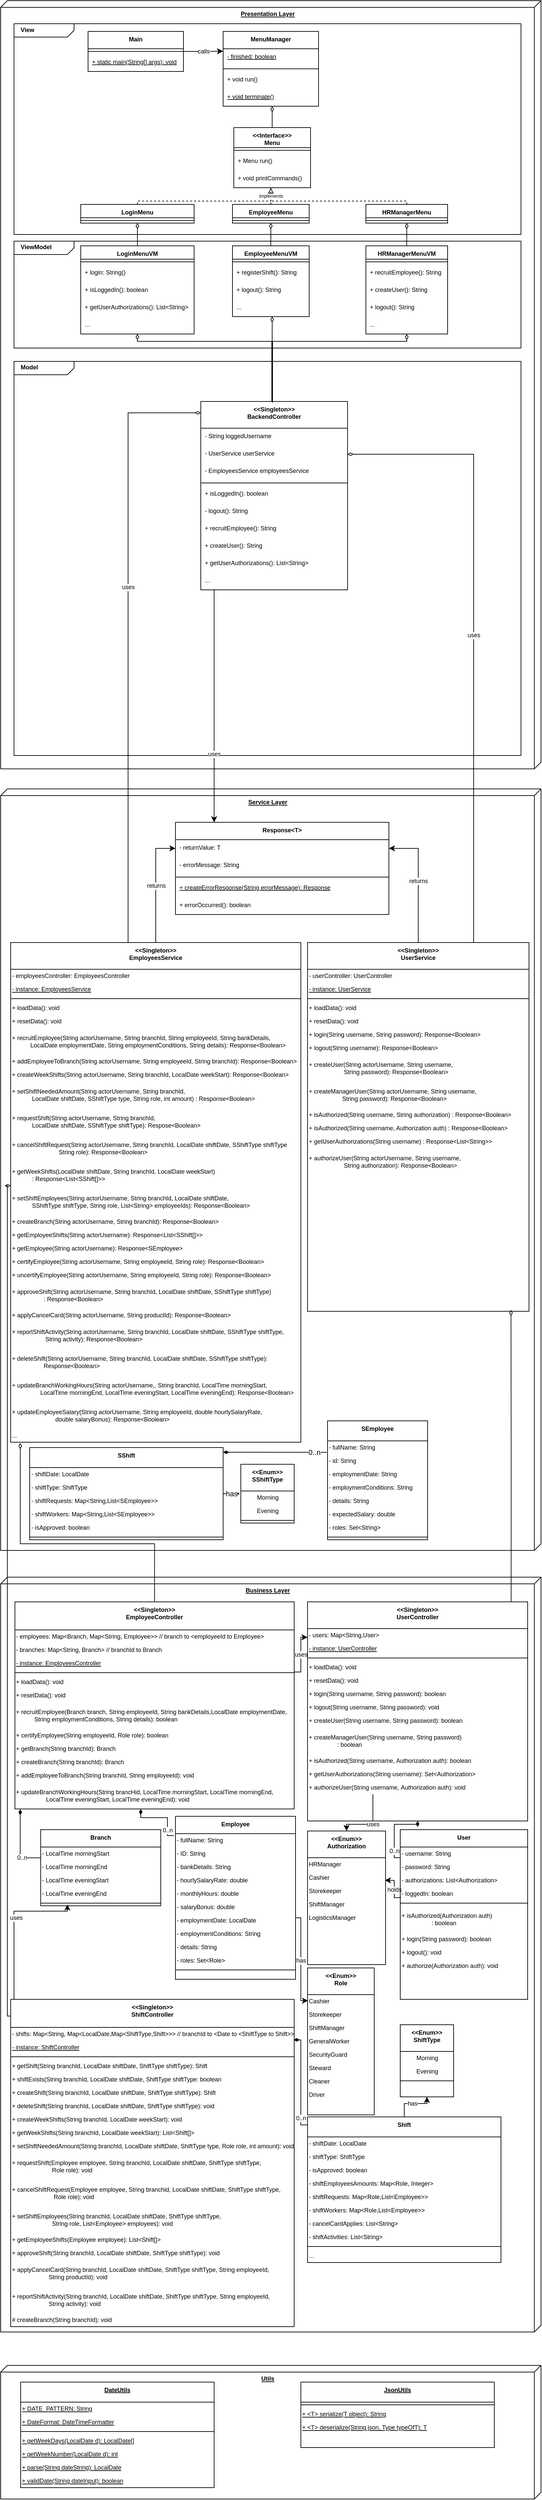 <mxfile version="20.8.10" type="device"><diagram id="C5RBs43oDa-KdzZeNtuy" name="Page-1"><mxGraphModel dx="1805" dy="1740" grid="1" gridSize="10" guides="1" tooltips="1" connect="1" arrows="1" fold="1" page="1" pageScale="1" pageWidth="827" pageHeight="1169" math="0" shadow="0"><root><mxCell id="WIyWlLk6GJQsqaUBKTNV-0"/><mxCell id="WIyWlLk6GJQsqaUBKTNV-1" parent="WIyWlLk6GJQsqaUBKTNV-0"/><mxCell id="3nhxtxOCKIJYej11kyEG-0" value="&lt;b style=&quot;font-size: 9px;&quot;&gt;Presentation Layer&lt;/b&gt;" style="verticalAlign=top;align=center;spacingTop=8;spacingLeft=2;spacingRight=12;shape=cube;size=10;direction=south;fontStyle=4;html=1;fontSize=9;" parent="WIyWlLk6GJQsqaUBKTNV-1" vertex="1"><mxGeometry x="-820" y="-1160" width="810" height="1150" as="geometry"/></mxCell><mxCell id="yrnM3i_oS5V_zNQIPLy5-59" value="&lt;p style=&quot;margin:0px;margin-top:4px;margin-left:10px;text-align:left;&quot;&gt;&lt;b&gt;Model&lt;/b&gt;&lt;/p&gt;" style="html=1;shape=mxgraph.sysml.package;html=1;overflow=fill;whiteSpace=wrap;fontSize=9;" parent="WIyWlLk6GJQsqaUBKTNV-1" vertex="1"><mxGeometry x="-800" y="-620" width="760" height="590" as="geometry"/></mxCell><mxCell id="yrnM3i_oS5V_zNQIPLy5-58" value="&lt;p style=&quot;margin:0px;margin-top:4px;margin-left:10px;text-align:left;&quot;&gt;&lt;b&gt;ViewModel&lt;/b&gt;&lt;/p&gt;" style="html=1;shape=mxgraph.sysml.package;html=1;overflow=fill;whiteSpace=wrap;fontSize=9;" parent="WIyWlLk6GJQsqaUBKTNV-1" vertex="1"><mxGeometry x="-800" y="-800" width="760" height="160" as="geometry"/></mxCell><mxCell id="yrnM3i_oS5V_zNQIPLy5-57" value="&lt;p style=&quot;margin:0px;margin-top:4px;margin-left:10px;text-align:left;&quot;&gt;&lt;b&gt;View&lt;/b&gt;&lt;/p&gt;" style="html=1;shape=mxgraph.sysml.package;html=1;overflow=fill;whiteSpace=wrap;fontSize=9;" parent="WIyWlLk6GJQsqaUBKTNV-1" vertex="1"><mxGeometry x="-800" y="-1125.5" width="760" height="315.5" as="geometry"/></mxCell><mxCell id="3nhxtxOCKIJYej11kyEG-1" value="&lt;&lt;Singleton&gt;&gt;&#10;BackendController" style="swimlane;fontStyle=1;align=center;verticalAlign=top;childLayout=stackLayout;horizontal=1;startSize=40;horizontalStack=0;resizeParent=1;resizeParentMax=0;resizeLast=0;collapsible=1;marginBottom=0;fontSize=9;" parent="WIyWlLk6GJQsqaUBKTNV-1" vertex="1"><mxGeometry x="-520" y="-560" width="220" height="282" as="geometry"/></mxCell><mxCell id="yrnM3i_oS5V_zNQIPLy5-46" value="- String loggedUsername" style="text;strokeColor=none;fillColor=none;align=left;verticalAlign=top;spacingLeft=4;spacingRight=4;overflow=hidden;rotatable=0;points=[[0,0.5],[1,0.5]];portConstraint=eastwest;fontStyle=0;fontSize=9;" parent="3nhxtxOCKIJYej11kyEG-1" vertex="1"><mxGeometry y="40" width="220" height="26" as="geometry"/></mxCell><mxCell id="3nhxtxOCKIJYej11kyEG-40" value="- UserService userService" style="text;strokeColor=none;fillColor=none;align=left;verticalAlign=top;spacingLeft=4;spacingRight=4;overflow=hidden;rotatable=0;points=[[0,0.5],[1,0.5]];portConstraint=eastwest;fontStyle=0;fontSize=9;" parent="3nhxtxOCKIJYej11kyEG-1" vertex="1"><mxGeometry y="66" width="220" height="26" as="geometry"/></mxCell><mxCell id="3nhxtxOCKIJYej11kyEG-41" value="- EmployeesService employeesService" style="text;strokeColor=none;fillColor=none;align=left;verticalAlign=top;spacingLeft=4;spacingRight=4;overflow=hidden;rotatable=0;points=[[0,0.5],[1,0.5]];portConstraint=eastwest;fontStyle=0;fontSize=9;" parent="3nhxtxOCKIJYej11kyEG-1" vertex="1"><mxGeometry y="92" width="220" height="26" as="geometry"/></mxCell><mxCell id="3nhxtxOCKIJYej11kyEG-7" value="" style="line;strokeWidth=1;fillColor=none;align=left;verticalAlign=middle;spacingTop=-1;spacingLeft=3;spacingRight=3;rotatable=0;labelPosition=right;points=[];portConstraint=eastwest;fontSize=9;" parent="3nhxtxOCKIJYej11kyEG-1" vertex="1"><mxGeometry y="118" width="220" height="8" as="geometry"/></mxCell><mxCell id="yrnM3i_oS5V_zNQIPLy5-47" value="+ isLoggedIn(): boolean" style="text;strokeColor=none;fillColor=none;align=left;verticalAlign=top;spacingLeft=4;spacingRight=4;overflow=hidden;rotatable=0;points=[[0,0.5],[1,0.5]];portConstraint=eastwest;fontStyle=0;fontSize=9;" parent="3nhxtxOCKIJYej11kyEG-1" vertex="1"><mxGeometry y="126" width="220" height="26" as="geometry"/></mxCell><mxCell id="yrnM3i_oS5V_zNQIPLy5-48" value="- logout(): String" style="text;strokeColor=none;fillColor=none;align=left;verticalAlign=top;spacingLeft=4;spacingRight=4;overflow=hidden;rotatable=0;points=[[0,0.5],[1,0.5]];portConstraint=eastwest;fontStyle=0;fontSize=9;" parent="3nhxtxOCKIJYej11kyEG-1" vertex="1"><mxGeometry y="152" width="220" height="26" as="geometry"/></mxCell><mxCell id="yrnM3i_oS5V_zNQIPLy5-60" value="+ recruitEmployee(): String" style="text;strokeColor=none;fillColor=none;align=left;verticalAlign=top;spacingLeft=4;spacingRight=4;overflow=hidden;rotatable=0;points=[[0,0.5],[1,0.5]];portConstraint=eastwest;fontStyle=0;fontSize=9;" parent="3nhxtxOCKIJYej11kyEG-1" vertex="1"><mxGeometry y="178" width="220" height="26" as="geometry"/></mxCell><mxCell id="yrnM3i_oS5V_zNQIPLy5-49" value="+ createUser(): String" style="text;strokeColor=none;fillColor=none;align=left;verticalAlign=top;spacingLeft=4;spacingRight=4;overflow=hidden;rotatable=0;points=[[0,0.5],[1,0.5]];portConstraint=eastwest;fontStyle=0;fontSize=9;" parent="3nhxtxOCKIJYej11kyEG-1" vertex="1"><mxGeometry y="204" width="220" height="26" as="geometry"/></mxCell><mxCell id="yrnM3i_oS5V_zNQIPLy5-61" value="+ getUserAuthorizations(): List&lt;String&gt;" style="text;strokeColor=none;fillColor=none;align=left;verticalAlign=top;spacingLeft=4;spacingRight=4;overflow=hidden;rotatable=0;points=[[0,0.5],[1,0.5]];portConstraint=eastwest;fontStyle=0;fontSize=9;" parent="3nhxtxOCKIJYej11kyEG-1" vertex="1"><mxGeometry y="230" width="220" height="26" as="geometry"/></mxCell><mxCell id="yrnM3i_oS5V_zNQIPLy5-77" value="..." style="text;strokeColor=none;fillColor=none;align=left;verticalAlign=top;spacingLeft=4;spacingRight=4;overflow=hidden;rotatable=0;points=[[0,0.5],[1,0.5]];portConstraint=eastwest;fontStyle=0;fontSize=9;" parent="3nhxtxOCKIJYej11kyEG-1" vertex="1"><mxGeometry y="256" width="220" height="26" as="geometry"/></mxCell><mxCell id="3nhxtxOCKIJYej11kyEG-10" value="&lt;b style=&quot;font-size: 9px;&quot;&gt;Service Layer&lt;/b&gt;" style="verticalAlign=top;align=center;spacingTop=8;spacingLeft=2;spacingRight=12;shape=cube;size=10;direction=south;fontStyle=4;html=1;fontSize=9;" parent="WIyWlLk6GJQsqaUBKTNV-1" vertex="1"><mxGeometry x="-820" y="20" width="810" height="1140" as="geometry"/></mxCell><mxCell id="3nhxtxOCKIJYej11kyEG-47" value="uses" style="edgeStyle=orthogonalEdgeStyle;rounded=0;orthogonalLoop=1;jettySize=auto;html=1;startArrow=diamondThin;startFill=0;endArrow=none;endFill=0;entryX=0.408;entryY=0.002;entryDx=0;entryDy=0;entryPerimeter=0;fontSize=9;" parent="WIyWlLk6GJQsqaUBKTNV-1" target="3nhxtxOCKIJYej11kyEG-15" edge="1"><mxGeometry x="-0.184" relative="1" as="geometry"><Array as="points"><mxPoint x="-520" y="-543"/><mxPoint x="-629" y="-543"/><mxPoint x="-629" y="250"/><mxPoint x="-630" y="250"/></Array><mxPoint x="-630" y="390" as="targetPoint"/><mxPoint as="offset"/><mxPoint x="-520" y="-543" as="sourcePoint"/></mxGeometry></mxCell><mxCell id="3nhxtxOCKIJYej11kyEG-45" value="returns" style="edgeStyle=orthogonalEdgeStyle;rounded=0;orthogonalLoop=1;jettySize=auto;html=1;entryX=0;entryY=0.5;entryDx=0;entryDy=0;fontSize=9;" parent="WIyWlLk6GJQsqaUBKTNV-1" source="3nhxtxOCKIJYej11kyEG-15" target="3nhxtxOCKIJYej11kyEG-38" edge="1"><mxGeometry relative="1" as="geometry"/></mxCell><mxCell id="3nhxtxOCKIJYej11kyEG-46" value="returns" style="edgeStyle=orthogonalEdgeStyle;rounded=0;orthogonalLoop=1;jettySize=auto;html=1;entryX=1;entryY=0.5;entryDx=0;entryDy=0;fontSize=9;" parent="WIyWlLk6GJQsqaUBKTNV-1" source="3nhxtxOCKIJYej11kyEG-23" target="3nhxtxOCKIJYej11kyEG-38" edge="1"><mxGeometry relative="1" as="geometry"/></mxCell><mxCell id="3nhxtxOCKIJYej11kyEG-23" value="&lt;&lt;Singleton&gt;&gt;&#10;UserService" style="swimlane;fontStyle=1;align=center;verticalAlign=top;childLayout=stackLayout;horizontal=1;startSize=40;horizontalStack=0;resizeParent=1;resizeLast=0;collapsible=1;marginBottom=0;rounded=0;shadow=0;strokeWidth=1;fontSize=9;" parent="WIyWlLk6GJQsqaUBKTNV-1" vertex="1"><mxGeometry x="-360" y="250" width="332" height="552" as="geometry"><mxRectangle x="130" y="380" width="160" height="26" as="alternateBounds"/></mxGeometry></mxCell><mxCell id="3nhxtxOCKIJYej11kyEG-24" value="- userController: UserController" style="text;html=1;align=left;verticalAlign=middle;resizable=0;points=[];autosize=1;strokeColor=none;fillColor=none;fontSize=9;" parent="3nhxtxOCKIJYej11kyEG-23" vertex="1"><mxGeometry y="40" width="332" height="20" as="geometry"/></mxCell><mxCell id="3nhxtxOCKIJYej11kyEG-52" value="&lt;u style=&quot;font-size: 9px;&quot;&gt;- instance: UserService&lt;/u&gt;" style="text;html=1;align=left;verticalAlign=middle;resizable=0;points=[];autosize=1;strokeColor=none;fillColor=none;fontSize=9;" parent="3nhxtxOCKIJYej11kyEG-23" vertex="1"><mxGeometry y="60" width="332" height="20" as="geometry"/></mxCell><mxCell id="3nhxtxOCKIJYej11kyEG-25" value="" style="line;html=1;strokeWidth=1;align=left;verticalAlign=middle;spacingTop=-1;spacingLeft=3;spacingRight=3;rotatable=0;labelPosition=right;points=[];portConstraint=eastwest;fontSize=9;" parent="3nhxtxOCKIJYej11kyEG-23" vertex="1"><mxGeometry y="80" width="332" height="8" as="geometry"/></mxCell><mxCell id="yrnM3i_oS5V_zNQIPLy5-97" value="+ loadData(): void" style="text;html=1;align=left;verticalAlign=middle;resizable=0;points=[];autosize=1;strokeColor=none;fillColor=none;fontStyle=0;fontSize=9;" parent="3nhxtxOCKIJYej11kyEG-23" vertex="1"><mxGeometry y="88" width="332" height="20" as="geometry"/></mxCell><mxCell id="yrnM3i_oS5V_zNQIPLy5-98" value="+ resetData(): void" style="text;html=1;align=left;verticalAlign=middle;resizable=0;points=[];autosize=1;strokeColor=none;fillColor=none;fontStyle=0;fontSize=9;" parent="3nhxtxOCKIJYej11kyEG-23" vertex="1"><mxGeometry y="108" width="332" height="20" as="geometry"/></mxCell><mxCell id="tUeAErOg3bjmsSZB63ol-9" value="&lt;span style=&quot;font-size: 9px;&quot;&gt;+ login(String username, String password): Response&amp;lt;Boolean&amp;gt;&lt;/span&gt;" style="text;html=1;align=left;verticalAlign=middle;resizable=0;points=[];autosize=1;strokeColor=none;fillColor=none;fontStyle=0;fontSize=9;" parent="3nhxtxOCKIJYej11kyEG-23" vertex="1"><mxGeometry y="128" width="332" height="20" as="geometry"/></mxCell><mxCell id="tUeAErOg3bjmsSZB63ol-10" value="&lt;span style=&quot;font-size: 9px;&quot;&gt;+ logout(String username): Response&amp;lt;Boolean&amp;gt;&lt;/span&gt;" style="text;html=1;align=left;verticalAlign=middle;resizable=0;points=[];autosize=1;strokeColor=none;fillColor=none;fontStyle=0;fontSize=9;" parent="3nhxtxOCKIJYej11kyEG-23" vertex="1"><mxGeometry y="148" width="332" height="20" as="geometry"/></mxCell><mxCell id="tUeAErOg3bjmsSZB63ol-15" value="&lt;span style=&quot;font-size: 9px;&quot;&gt;+ createUser(String actorUsername, String username,&lt;br style=&quot;font-size: 9px;&quot;&gt;&amp;nbsp; &amp;nbsp; &amp;nbsp; &amp;nbsp; &amp;nbsp; &amp;nbsp; &amp;nbsp; &amp;nbsp; &amp;nbsp; &amp;nbsp; &amp;nbsp;String password): Response&amp;lt;Boolean&amp;gt;&lt;/span&gt;" style="text;html=1;align=left;verticalAlign=middle;resizable=0;points=[];autosize=1;strokeColor=none;fillColor=none;fontStyle=0;fontSize=9;" parent="3nhxtxOCKIJYej11kyEG-23" vertex="1"><mxGeometry y="168" width="332" height="40" as="geometry"/></mxCell><mxCell id="tUeAErOg3bjmsSZB63ol-21" value="&lt;span style=&quot;font-size: 9px;&quot;&gt;+ createManagerUser(String actorUsername, String username,&lt;br style=&quot;font-size: 9px;&quot;&gt;&amp;nbsp; &amp;nbsp; &amp;nbsp; &amp;nbsp; &amp;nbsp; &amp;nbsp; &amp;nbsp; &amp;nbsp; &amp;nbsp; &amp;nbsp; String password): Response&amp;lt;Boolean&amp;gt;&lt;/span&gt;" style="text;html=1;align=left;verticalAlign=middle;resizable=0;points=[];autosize=1;strokeColor=none;fillColor=none;fontStyle=0;fontSize=9;" parent="3nhxtxOCKIJYej11kyEG-23" vertex="1"><mxGeometry y="208" width="332" height="40" as="geometry"/></mxCell><mxCell id="tUeAErOg3bjmsSZB63ol-62" value="&lt;span style=&quot;font-size: 9px;&quot;&gt;+ isAuthorized(String username, String authorization) : Response&amp;lt;Boolean&amp;gt;&lt;/span&gt;" style="text;html=1;align=left;verticalAlign=middle;resizable=0;points=[];autosize=1;strokeColor=none;fillColor=none;fontStyle=0;fontSize=9;" parent="3nhxtxOCKIJYej11kyEG-23" vertex="1"><mxGeometry y="248" width="332" height="20" as="geometry"/></mxCell><mxCell id="8LfntfW58liq9RtOAsv0-3" value="&lt;span style=&quot;font-size: 9px;&quot;&gt;+ isAuthorized(String username, Authorization auth) : Response&amp;lt;Boolean&amp;gt;&lt;/span&gt;" style="text;html=1;align=left;verticalAlign=middle;resizable=0;points=[];autosize=1;strokeColor=none;fillColor=none;fontStyle=0;fontSize=9;" parent="3nhxtxOCKIJYej11kyEG-23" vertex="1"><mxGeometry y="268" width="332" height="20" as="geometry"/></mxCell><mxCell id="tUeAErOg3bjmsSZB63ol-63" value="&lt;span style=&quot;font-size: 9px;&quot;&gt;+ getUserAuthorizations(String username) : Response&amp;lt;List&amp;lt;String&amp;gt;&amp;gt;&lt;/span&gt;" style="text;html=1;align=left;verticalAlign=middle;resizable=0;points=[];autosize=1;strokeColor=none;fillColor=none;fontStyle=0;fontSize=9;" parent="3nhxtxOCKIJYej11kyEG-23" vertex="1"><mxGeometry y="288" width="332" height="20" as="geometry"/></mxCell><mxCell id="tUeAErOg3bjmsSZB63ol-117" value="&lt;span style=&quot;font-size: 9px;&quot;&gt;+ authorizeUser(String actorUsername, String username, &lt;br style=&quot;font-size: 9px;&quot;&gt;&amp;nbsp; &amp;nbsp; &amp;nbsp; &amp;nbsp; &amp;nbsp; &amp;nbsp; &amp;nbsp; &amp;nbsp; &amp;nbsp; &amp;nbsp; &amp;nbsp;String authorization): Response&amp;lt;Boolean&amp;gt;&lt;/span&gt;" style="text;html=1;align=left;verticalAlign=middle;resizable=0;points=[];autosize=1;strokeColor=none;fillColor=none;fontStyle=0;fontSize=9;" parent="3nhxtxOCKIJYej11kyEG-23" vertex="1"><mxGeometry y="308" width="332" height="40" as="geometry"/></mxCell><mxCell id="3nhxtxOCKIJYej11kyEG-36" value="Response&lt;T&gt;" style="swimlane;fontStyle=1;align=center;verticalAlign=top;childLayout=stackLayout;horizontal=1;startSize=26;horizontalStack=0;resizeParent=1;resizeParentMax=0;resizeLast=0;collapsible=1;marginBottom=0;fontSize=9;" parent="WIyWlLk6GJQsqaUBKTNV-1" vertex="1"><mxGeometry x="-558" y="70" width="320" height="138" as="geometry"/></mxCell><mxCell id="3nhxtxOCKIJYej11kyEG-38" value="- returnValue: T" style="text;strokeColor=none;fillColor=none;align=left;verticalAlign=top;spacingLeft=4;spacingRight=4;overflow=hidden;rotatable=0;points=[[0,0.5],[1,0.5]];portConstraint=eastwest;fontSize=9;" parent="3nhxtxOCKIJYej11kyEG-36" vertex="1"><mxGeometry y="26" width="320" height="26" as="geometry"/></mxCell><mxCell id="3nhxtxOCKIJYej11kyEG-39" value="- errorMessage: String" style="text;strokeColor=none;fillColor=none;align=left;verticalAlign=top;spacingLeft=4;spacingRight=4;overflow=hidden;rotatable=0;points=[[0,0.5],[1,0.5]];portConstraint=eastwest;fontStyle=0;fontSize=9;" parent="3nhxtxOCKIJYej11kyEG-36" vertex="1"><mxGeometry y="52" width="320" height="26" as="geometry"/></mxCell><mxCell id="3nhxtxOCKIJYej11kyEG-37" value="" style="line;strokeWidth=1;fillColor=none;align=left;verticalAlign=middle;spacingTop=-1;spacingLeft=3;spacingRight=3;rotatable=0;labelPosition=right;points=[];portConstraint=eastwest;fontSize=9;" parent="3nhxtxOCKIJYej11kyEG-36" vertex="1"><mxGeometry y="78" width="320" height="8" as="geometry"/></mxCell><mxCell id="tUeAErOg3bjmsSZB63ol-11" value="+ createErrorResponse(String errorMessage): Response" style="text;strokeColor=none;fillColor=none;align=left;verticalAlign=top;spacingLeft=4;spacingRight=4;overflow=hidden;rotatable=0;points=[[0,0.5],[1,0.5]];portConstraint=eastwest;fontStyle=4;fontSize=9;" parent="3nhxtxOCKIJYej11kyEG-36" vertex="1"><mxGeometry y="86" width="320" height="26" as="geometry"/></mxCell><mxCell id="tUeAErOg3bjmsSZB63ol-12" value="+ errorOccurred(): boolean" style="text;strokeColor=none;fillColor=none;align=left;verticalAlign=top;spacingLeft=4;spacingRight=4;overflow=hidden;rotatable=0;points=[[0,0.5],[1,0.5]];portConstraint=eastwest;fontStyle=0;fontSize=9;" parent="3nhxtxOCKIJYej11kyEG-36" vertex="1"><mxGeometry y="112" width="320" height="26" as="geometry"/></mxCell><mxCell id="3nhxtxOCKIJYej11kyEG-48" value="uses" style="edgeStyle=orthogonalEdgeStyle;rounded=0;orthogonalLoop=1;jettySize=auto;html=1;exitX=1;exitY=0.5;exitDx=0;exitDy=0;entryX=0.75;entryY=0;entryDx=0;entryDy=0;startArrow=diamondThin;startFill=0;endArrow=none;endFill=0;strokeWidth=1;fontSize=9;" parent="WIyWlLk6GJQsqaUBKTNV-1" source="3nhxtxOCKIJYej11kyEG-40" target="3nhxtxOCKIJYej11kyEG-23" edge="1"><mxGeometry relative="1" as="geometry"/></mxCell><mxCell id="3nhxtxOCKIJYej11kyEG-49" value="&lt;b style=&quot;font-size: 9px;&quot;&gt;Business Layer&lt;/b&gt;" style="verticalAlign=top;align=center;spacingTop=8;spacingLeft=2;spacingRight=12;shape=cube;size=10;direction=south;fontStyle=4;html=1;fontSize=9;" parent="WIyWlLk6GJQsqaUBKTNV-1" vertex="1"><mxGeometry x="-820" y="1200" width="810" height="1130" as="geometry"/></mxCell><mxCell id="tUeAErOg3bjmsSZB63ol-16" value="uses" style="edgeStyle=orthogonalEdgeStyle;rounded=0;orthogonalLoop=1;jettySize=auto;html=1;entryX=0;entryY=0.617;entryDx=0;entryDy=0;entryPerimeter=0;startArrow=none;startFill=0;endArrow=classic;endFill=1;fontSize=9;" parent="WIyWlLk6GJQsqaUBKTNV-1" source="TPDy2men3T0ADZxq4F-W-15" target="2aoBsy9uFWrHVeQdkBPF-13" edge="1"><mxGeometry relative="1" as="geometry"><Array as="points"><mxPoint x="-370" y="1342"/><mxPoint x="-370" y="1290"/><mxPoint x="-360" y="1290"/></Array></mxGeometry></mxCell><mxCell id="tUeAErOg3bjmsSZB63ol-20" value="" style="edgeStyle=orthogonalEdgeStyle;rounded=0;orthogonalLoop=1;jettySize=auto;html=1;startArrow=none;startFill=0;endArrow=diamondThin;endFill=0;fontSize=9;entryX=0.033;entryY=1.064;entryDx=0;entryDy=0;entryPerimeter=0;" parent="WIyWlLk6GJQsqaUBKTNV-1" source="TPDy2men3T0ADZxq4F-W-15" target="uiuGp3_7cZ-gmYXxnTxB-12" edge="1"><mxGeometry relative="1" as="geometry"><mxPoint x="-790" y="830" as="targetPoint"/><Array as="points"><mxPoint x="-589" y="1150"/><mxPoint x="-790" y="1150"/></Array></mxGeometry></mxCell><mxCell id="tUeAErOg3bjmsSZB63ol-171" value="0..n" style="edgeStyle=orthogonalEdgeStyle;rounded=0;orthogonalLoop=1;jettySize=auto;html=1;startArrow=diamondThin;startFill=1;endArrow=none;endFill=0;entryX=-0.013;entryY=0.133;entryDx=0;entryDy=0;entryPerimeter=0;fontSize=9;" parent="WIyWlLk6GJQsqaUBKTNV-1" source="TPDy2men3T0ADZxq4F-W-15" target="tUeAErOg3bjmsSZB63ol-125" edge="1"><mxGeometry x="0.598" relative="1" as="geometry"><mxPoint x="-570" y="1507" as="targetPoint"/><Array as="points"><mxPoint x="-610" y="1560"/><mxPoint x="-570" y="1560"/><mxPoint x="-570" y="1587"/><mxPoint x="-560" y="1587"/></Array><mxPoint as="offset"/></mxGeometry></mxCell><mxCell id="TPDy2men3T0ADZxq4F-W-15" value="&lt;&lt;Singleton&gt;&gt;&#10;EmployeeController" style="swimlane;fontStyle=1;align=center;verticalAlign=top;childLayout=stackLayout;horizontal=1;startSize=42;horizontalStack=0;resizeParent=1;resizeLast=0;collapsible=1;marginBottom=0;rounded=0;shadow=0;strokeWidth=1;fontSize=9;" parent="WIyWlLk6GJQsqaUBKTNV-1" vertex="1"><mxGeometry x="-798.63" y="1237" width="418.63" height="310" as="geometry"><mxRectangle x="130" y="380" width="160" height="26" as="alternateBounds"/></mxGeometry></mxCell><mxCell id="62ZQvkJC0TwxKtBlI4pa-22" value="- employees: Map&amp;lt;Branch, Map&amp;lt;String, Employee&amp;gt;&amp;gt; // branch to &amp;lt;employeeId to Employee&amp;gt;" style="text;html=1;align=left;verticalAlign=middle;resizable=0;points=[];autosize=1;strokeColor=none;fillColor=none;fontSize=9;" parent="TPDy2men3T0ADZxq4F-W-15" vertex="1"><mxGeometry y="42" width="418.63" height="20" as="geometry"/></mxCell><mxCell id="yrnM3i_oS5V_zNQIPLy5-5" value="- branches: Map&amp;lt;String, Branch&amp;gt; // branchId to Branch" style="text;html=1;align=left;verticalAlign=middle;resizable=0;points=[];autosize=1;strokeColor=none;fillColor=none;fontSize=9;" parent="TPDy2men3T0ADZxq4F-W-15" vertex="1"><mxGeometry y="62" width="418.63" height="20" as="geometry"/></mxCell><mxCell id="3nhxtxOCKIJYej11kyEG-50" value="&lt;u style=&quot;font-size: 9px;&quot;&gt;- instance: EmployeesController&lt;/u&gt;" style="text;html=1;align=left;verticalAlign=middle;resizable=0;points=[];autosize=1;strokeColor=none;fillColor=none;fontSize=9;" parent="TPDy2men3T0ADZxq4F-W-15" vertex="1"><mxGeometry y="82" width="418.63" height="20" as="geometry"/></mxCell><mxCell id="TPDy2men3T0ADZxq4F-W-18" value="" style="line;html=1;strokeWidth=1;align=left;verticalAlign=middle;spacingTop=-1;spacingLeft=3;spacingRight=3;rotatable=0;labelPosition=right;points=[];portConstraint=eastwest;fontSize=9;" parent="TPDy2men3T0ADZxq4F-W-15" vertex="1"><mxGeometry y="102" width="418.63" height="8" as="geometry"/></mxCell><mxCell id="yrnM3i_oS5V_zNQIPLy5-103" value="+ loadData(): void" style="text;html=1;align=left;verticalAlign=middle;resizable=0;points=[];autosize=1;strokeColor=none;fillColor=none;fontStyle=0;fontSize=9;" parent="TPDy2men3T0ADZxq4F-W-15" vertex="1"><mxGeometry y="110" width="418.63" height="20" as="geometry"/></mxCell><mxCell id="yrnM3i_oS5V_zNQIPLy5-100" value="+ resetData(): void" style="text;html=1;align=left;verticalAlign=middle;resizable=0;points=[];autosize=1;strokeColor=none;fillColor=none;fontStyle=0;fontSize=9;" parent="TPDy2men3T0ADZxq4F-W-15" vertex="1"><mxGeometry y="130" width="418.63" height="20" as="geometry"/></mxCell><mxCell id="tUeAErOg3bjmsSZB63ol-26" value="+ recruitEmployee(Branch branch,&amp;nbsp;String employeeId, String bankDetails,LocalDate employmentDate,&lt;br&gt;&amp;nbsp; &amp;nbsp; &amp;nbsp; &amp;nbsp; &amp;nbsp; &amp;nbsp;String employmentConditions, String details): boolean" style="text;html=1;align=left;verticalAlign=middle;resizable=0;points=[];autosize=1;strokeColor=none;fillColor=none;fontStyle=0;fontSize=9;" parent="TPDy2men3T0ADZxq4F-W-15" vertex="1"><mxGeometry y="150" width="418.63" height="40" as="geometry"/></mxCell><mxCell id="tUeAErOg3bjmsSZB63ol-190" value="+ certifyEmployee(String employeeId, Role role): boolean" style="text;html=1;align=left;verticalAlign=middle;resizable=0;points=[];autosize=1;strokeColor=none;fillColor=none;fontStyle=0;fontSize=9;" parent="TPDy2men3T0ADZxq4F-W-15" vertex="1"><mxGeometry y="190" width="418.63" height="20" as="geometry"/></mxCell><mxCell id="tUeAErOg3bjmsSZB63ol-94" value="+ getBranch(String branchId): Branch" style="text;html=1;align=left;verticalAlign=middle;resizable=0;points=[];autosize=1;strokeColor=none;fillColor=none;fontStyle=0;fontSize=9;" parent="TPDy2men3T0ADZxq4F-W-15" vertex="1"><mxGeometry y="210" width="418.63" height="20" as="geometry"/></mxCell><mxCell id="tUeAErOg3bjmsSZB63ol-95" value="&lt;span style=&quot;font-size: 9px;&quot;&gt;+ createBranch(String branchId): Branch&lt;/span&gt;" style="text;html=1;align=left;verticalAlign=middle;resizable=0;points=[];autosize=1;strokeColor=none;fillColor=none;fontStyle=0;fontSize=9;" parent="TPDy2men3T0ADZxq4F-W-15" vertex="1"><mxGeometry y="230" width="418.63" height="20" as="geometry"/></mxCell><mxCell id="uiuGp3_7cZ-gmYXxnTxB-25" value="&lt;span style=&quot;font-size: 9px;&quot;&gt;+ addEmployeeToBranch(String branchId, String employeeId): void&lt;/span&gt;" style="text;html=1;align=left;verticalAlign=middle;resizable=0;points=[];autosize=1;strokeColor=none;fillColor=none;fontStyle=0;fontSize=9;" parent="TPDy2men3T0ADZxq4F-W-15" vertex="1"><mxGeometry y="250" width="418.63" height="20" as="geometry"/></mxCell><mxCell id="uiuGp3_7cZ-gmYXxnTxB-26" value="&lt;span style=&quot;font-size: 9px;&quot;&gt;+ updateBranchWorkingHours(String brancHid, LocalTime morningStart, LocalTime morningEnd,&lt;br&gt;&amp;nbsp; &amp;nbsp; &amp;nbsp; &amp;nbsp; &amp;nbsp; &amp;nbsp; &amp;nbsp; &amp;nbsp; &amp;nbsp; LocalTime eveningStart, LocalTime eveningEnd): void&lt;br&gt;&lt;/span&gt;" style="text;html=1;align=left;verticalAlign=middle;resizable=0;points=[];autosize=1;strokeColor=none;fillColor=none;fontStyle=0;fontSize=9;" parent="TPDy2men3T0ADZxq4F-W-15" vertex="1"><mxGeometry y="270" width="418.63" height="40" as="geometry"/></mxCell><mxCell id="tUeAErOg3bjmsSZB63ol-46" value="holds" style="edgeStyle=orthogonalEdgeStyle;rounded=0;orthogonalLoop=1;jettySize=auto;html=1;startArrow=none;startFill=0;endArrow=classic;endFill=1;entryX=0.991;entryY=0.694;entryDx=0;entryDy=0;entryPerimeter=0;exitX=-0.005;exitY=0.774;exitDx=0;exitDy=0;exitPerimeter=0;fontSize=9;" parent="WIyWlLk6GJQsqaUBKTNV-1" source="yrnM3i_oS5V_zNQIPLy5-0" target="tUeAErOg3bjmsSZB63ol-39" edge="1"><mxGeometry x="-0.106" relative="1" as="geometry"><mxPoint x="-154" y="1606" as="targetPoint"/><Array as="points"><mxPoint x="-220" y="1680"/><mxPoint x="-230" y="1680"/><mxPoint x="-230" y="1654"/></Array><mxPoint as="offset"/></mxGeometry></mxCell><mxCell id="TPDy2men3T0ADZxq4F-W-9" value="User" style="swimlane;fontStyle=1;align=center;verticalAlign=top;childLayout=stackLayout;horizontal=1;startSize=26;horizontalStack=0;resizeParent=1;resizeLast=0;collapsible=1;marginBottom=0;rounded=0;shadow=0;strokeWidth=1;fontSize=9;" parent="WIyWlLk6GJQsqaUBKTNV-1" vertex="1"><mxGeometry x="-221" y="1578" width="191" height="254" as="geometry"><mxRectangle x="130" y="380" width="160" height="26" as="alternateBounds"/></mxGeometry></mxCell><mxCell id="TPDy2men3T0ADZxq4F-W-69" value="- username: String" style="text;html=1;align=left;verticalAlign=middle;resizable=0;points=[];autosize=1;strokeColor=none;fillColor=none;fontSize=9;" parent="TPDy2men3T0ADZxq4F-W-9" vertex="1"><mxGeometry y="26" width="191" height="20" as="geometry"/></mxCell><mxCell id="TPDy2men3T0ADZxq4F-W-72" value="- password: String" style="text;html=1;align=left;verticalAlign=middle;resizable=0;points=[];autosize=1;strokeColor=none;fillColor=none;fontSize=9;" parent="TPDy2men3T0ADZxq4F-W-9" vertex="1"><mxGeometry y="46" width="191" height="20" as="geometry"/></mxCell><mxCell id="2aoBsy9uFWrHVeQdkBPF-0" value="- authorizations: List&amp;lt;Authorization&amp;gt;" style="text;html=1;align=left;verticalAlign=middle;resizable=0;points=[];autosize=1;strokeColor=none;fillColor=none;fontSize=9;" parent="TPDy2men3T0ADZxq4F-W-9" vertex="1"><mxGeometry y="66" width="191" height="20" as="geometry"/></mxCell><mxCell id="yrnM3i_oS5V_zNQIPLy5-0" value="- loggedIn: boolean" style="text;html=1;align=left;verticalAlign=middle;resizable=0;points=[];autosize=1;strokeColor=none;fillColor=none;fontSize=9;" parent="TPDy2men3T0ADZxq4F-W-9" vertex="1"><mxGeometry y="86" width="191" height="20" as="geometry"/></mxCell><mxCell id="TPDy2men3T0ADZxq4F-W-12" value="" style="line;html=1;strokeWidth=1;align=left;verticalAlign=middle;spacingTop=-1;spacingLeft=3;spacingRight=3;rotatable=0;labelPosition=right;points=[];portConstraint=eastwest;fontSize=9;" parent="TPDy2men3T0ADZxq4F-W-9" vertex="1"><mxGeometry y="106" width="191" height="8" as="geometry"/></mxCell><mxCell id="tUeAErOg3bjmsSZB63ol-22" value="&lt;span style=&quot;font-size: 9px;&quot;&gt;+ isAuthorized(Authorization auth)&lt;br style=&quot;font-size: 9px;&quot;&gt;&amp;nbsp; &amp;nbsp; &amp;nbsp; &amp;nbsp; &amp;nbsp; &amp;nbsp; &amp;nbsp; &amp;nbsp; &amp;nbsp; : boolean&lt;/span&gt;" style="text;html=1;align=left;verticalAlign=middle;resizable=0;points=[];autosize=1;strokeColor=none;fillColor=none;fontStyle=0;fontSize=9;" parent="TPDy2men3T0ADZxq4F-W-9" vertex="1"><mxGeometry y="114" width="191" height="40" as="geometry"/></mxCell><mxCell id="yrnM3i_oS5V_zNQIPLy5-1" value="&lt;span style=&quot;font-size: 9px;&quot;&gt;+ login(String password): boolean&lt;/span&gt;" style="text;html=1;align=left;verticalAlign=middle;resizable=0;points=[];autosize=1;strokeColor=none;fillColor=none;fontStyle=0;fontSize=9;" parent="TPDy2men3T0ADZxq4F-W-9" vertex="1"><mxGeometry y="154" width="191" height="20" as="geometry"/></mxCell><mxCell id="yrnM3i_oS5V_zNQIPLy5-2" value="&lt;span style=&quot;font-size: 9px;&quot;&gt;+ logout(): void&lt;/span&gt;" style="text;html=1;align=left;verticalAlign=middle;resizable=0;points=[];autosize=1;strokeColor=none;fillColor=none;fontStyle=0;fontSize=9;" parent="TPDy2men3T0ADZxq4F-W-9" vertex="1"><mxGeometry y="174" width="191" height="20" as="geometry"/></mxCell><mxCell id="uiuGp3_7cZ-gmYXxnTxB-28" value="&lt;span style=&quot;font-size: 9px;&quot;&gt;+ authorize(Authorization auth): void&lt;/span&gt;" style="text;html=1;align=left;verticalAlign=middle;resizable=0;points=[];autosize=1;strokeColor=none;fillColor=none;fontStyle=0;fontSize=9;" parent="TPDy2men3T0ADZxq4F-W-9" vertex="1"><mxGeometry y="194" width="191" height="20" as="geometry"/></mxCell><mxCell id="tUeAErOg3bjmsSZB63ol-1" value="" style="edgeStyle=orthogonalEdgeStyle;rounded=0;orthogonalLoop=1;jettySize=auto;html=1;endArrow=diamondThin;endFill=0;exitX=0.925;exitY=0.001;exitDx=0;exitDy=0;startArrow=none;startFill=0;exitPerimeter=0;fontSize=9;" parent="WIyWlLk6GJQsqaUBKTNV-1" source="TPDy2men3T0ADZxq4F-W-21" edge="1"><mxGeometry relative="1" as="geometry"><mxPoint x="-55" y="800" as="targetPoint"/><Array as="points"><mxPoint x="-55" y="1020"/><mxPoint x="-55" y="1020"/></Array></mxGeometry></mxCell><mxCell id="tUeAErOg3bjmsSZB63ol-47" value="uses" style="edgeStyle=orthogonalEdgeStyle;rounded=0;orthogonalLoop=1;jettySize=auto;html=1;entryX=0.5;entryY=0;entryDx=0;entryDy=0;startArrow=none;startFill=0;endArrow=classic;endFill=1;exitX=0.297;exitY=1;exitDx=0;exitDy=0;exitPerimeter=0;fontSize=9;" parent="WIyWlLk6GJQsqaUBKTNV-1" source="tUeAErOg3bjmsSZB63ol-118" target="tUeAErOg3bjmsSZB63ol-32" edge="1"><mxGeometry relative="1" as="geometry"><mxPoint x="-260" y="1540" as="sourcePoint"/><Array as="points"><mxPoint x="-260" y="1565"/><mxPoint x="-260" y="1570"/><mxPoint x="-301" y="1570"/></Array></mxGeometry></mxCell><mxCell id="TPDy2men3T0ADZxq4F-W-21" value="&lt;&lt;Singleton&gt;&gt;&#10;UserController" style="swimlane;fontStyle=1;align=center;verticalAlign=top;childLayout=stackLayout;horizontal=1;startSize=40;horizontalStack=0;resizeParent=1;resizeLast=0;collapsible=1;marginBottom=0;rounded=0;shadow=0;strokeWidth=1;fontSize=9;" parent="WIyWlLk6GJQsqaUBKTNV-1" vertex="1"><mxGeometry x="-360" y="1237" width="330" height="328" as="geometry"><mxRectangle x="130" y="380" width="160" height="26" as="alternateBounds"/></mxGeometry></mxCell><mxCell id="2aoBsy9uFWrHVeQdkBPF-13" value="- users: Map&amp;lt;String,User&amp;gt;" style="text;html=1;align=left;verticalAlign=middle;resizable=0;points=[];autosize=1;strokeColor=none;fillColor=none;fontSize=9;" parent="TPDy2men3T0ADZxq4F-W-21" vertex="1"><mxGeometry y="40" width="330" height="20" as="geometry"/></mxCell><mxCell id="62ZQvkJC0TwxKtBlI4pa-18" value="&lt;u style=&quot;font-size: 9px;&quot;&gt;- instance: UserController&lt;/u&gt;" style="text;html=1;align=left;verticalAlign=middle;resizable=0;points=[];autosize=1;strokeColor=none;fillColor=none;fontSize=9;" parent="TPDy2men3T0ADZxq4F-W-21" vertex="1"><mxGeometry y="60" width="330" height="20" as="geometry"/></mxCell><mxCell id="TPDy2men3T0ADZxq4F-W-24" value="" style="line;html=1;strokeWidth=1;align=left;verticalAlign=middle;spacingTop=-1;spacingLeft=3;spacingRight=3;rotatable=0;labelPosition=right;points=[];portConstraint=eastwest;fontSize=9;" parent="TPDy2men3T0ADZxq4F-W-21" vertex="1"><mxGeometry y="80" width="330" height="8" as="geometry"/></mxCell><mxCell id="yrnM3i_oS5V_zNQIPLy5-102" value="+ loadData(): void" style="text;html=1;align=left;verticalAlign=middle;resizable=0;points=[];autosize=1;strokeColor=none;fillColor=none;fontStyle=0;fontSize=9;" parent="TPDy2men3T0ADZxq4F-W-21" vertex="1"><mxGeometry y="88" width="330" height="20" as="geometry"/></mxCell><mxCell id="yrnM3i_oS5V_zNQIPLy5-99" value="+ resetData(): void" style="text;html=1;align=left;verticalAlign=middle;resizable=0;points=[];autosize=1;strokeColor=none;fillColor=none;fontStyle=0;fontSize=9;" parent="TPDy2men3T0ADZxq4F-W-21" vertex="1"><mxGeometry y="108" width="330" height="20" as="geometry"/></mxCell><mxCell id="tUeAErOg3bjmsSZB63ol-17" value="+ login(String username, String password): boolean" style="text;html=1;align=left;verticalAlign=middle;resizable=0;points=[];autosize=1;strokeColor=none;fillColor=none;fontStyle=0;fontSize=9;" parent="TPDy2men3T0ADZxq4F-W-21" vertex="1"><mxGeometry y="128" width="330" height="20" as="geometry"/></mxCell><mxCell id="tUeAErOg3bjmsSZB63ol-23" value="&lt;span style=&quot;font-size: 9px;&quot;&gt;+ logout(String username, String password): void&lt;/span&gt;" style="text;html=1;align=left;verticalAlign=middle;resizable=0;points=[];autosize=1;strokeColor=none;fillColor=none;fontStyle=0;fontSize=9;" parent="TPDy2men3T0ADZxq4F-W-21" vertex="1"><mxGeometry y="148" width="330" height="20" as="geometry"/></mxCell><mxCell id="tUeAErOg3bjmsSZB63ol-24" value="&lt;span style=&quot;font-size: 9px;&quot;&gt;+ createUser(String username,&amp;nbsp;String password): boolean&lt;/span&gt;" style="text;html=1;align=left;verticalAlign=middle;resizable=0;points=[];autosize=1;strokeColor=none;fillColor=none;fontStyle=0;fontSize=9;" parent="TPDy2men3T0ADZxq4F-W-21" vertex="1"><mxGeometry y="168" width="330" height="20" as="geometry"/></mxCell><mxCell id="yrnM3i_oS5V_zNQIPLy5-3" value="&lt;span style=&quot;font-size: 9px;&quot;&gt;+ createManagerUser(String username,&amp;nbsp;String password)&lt;br style=&quot;font-size: 9px;&quot;&gt;&amp;nbsp; &amp;nbsp; &amp;nbsp; &amp;nbsp; &amp;nbsp; &amp;nbsp; &amp;nbsp; &amp;nbsp; &amp;nbsp;: boolean&lt;/span&gt;" style="text;html=1;align=left;verticalAlign=middle;resizable=0;points=[];autosize=1;strokeColor=none;fillColor=none;fontStyle=0;fontSize=9;" parent="TPDy2men3T0ADZxq4F-W-21" vertex="1"><mxGeometry y="188" width="330" height="40" as="geometry"/></mxCell><mxCell id="tUeAErOg3bjmsSZB63ol-25" value="&lt;span style=&quot;font-size: 9px;&quot;&gt;+ isAuthorized(String username, Authorization auth): boolean&lt;/span&gt;" style="text;html=1;align=left;verticalAlign=middle;resizable=0;points=[];autosize=1;strokeColor=none;fillColor=none;fontStyle=0;fontSize=9;" parent="TPDy2men3T0ADZxq4F-W-21" vertex="1"><mxGeometry y="228" width="330" height="20" as="geometry"/></mxCell><mxCell id="tUeAErOg3bjmsSZB63ol-28" value="&lt;span style=&quot;font-size: 9px;&quot;&gt;+ getUserAuthorizations(String username): Set&amp;lt;Authorization&amp;gt;&lt;/span&gt;" style="text;html=1;align=left;verticalAlign=middle;resizable=0;points=[];autosize=1;strokeColor=none;fillColor=none;fontStyle=0;fontSize=9;" parent="TPDy2men3T0ADZxq4F-W-21" vertex="1"><mxGeometry y="248" width="330" height="20" as="geometry"/></mxCell><mxCell id="tUeAErOg3bjmsSZB63ol-118" value="&lt;span style=&quot;font-size: 9px;&quot;&gt;+ authorizeUser(String username,&amp;nbsp;Authorization auth): void&lt;br style=&quot;font-size: 9px;&quot;&gt;&lt;/span&gt;" style="text;html=1;align=left;verticalAlign=middle;resizable=0;points=[];autosize=1;strokeColor=none;fillColor=none;fontStyle=0;fontSize=9;" parent="TPDy2men3T0ADZxq4F-W-21" vertex="1"><mxGeometry y="268" width="330" height="20" as="geometry"/></mxCell><mxCell id="tUeAErOg3bjmsSZB63ol-0" value="uses" style="edgeStyle=orthogonalEdgeStyle;rounded=0;orthogonalLoop=1;jettySize=auto;html=1;fontSize=9;" parent="WIyWlLk6GJQsqaUBKTNV-1" source="3nhxtxOCKIJYej11kyEG-1" edge="1"><mxGeometry x="0.412" relative="1" as="geometry"><mxPoint x="-500" y="70" as="targetPoint"/><Array as="points"><mxPoint x="-500" y="70"/></Array><mxPoint as="offset"/></mxGeometry></mxCell><mxCell id="tUeAErOg3bjmsSZB63ol-145" value="" style="edgeStyle=orthogonalEdgeStyle;rounded=0;orthogonalLoop=1;jettySize=auto;html=1;startArrow=diamondThin;startFill=0;endArrow=none;endFill=0;entryX=0.002;entryY=0.052;entryDx=0;entryDy=0;entryPerimeter=0;fontSize=9;" parent="WIyWlLk6GJQsqaUBKTNV-1" source="3nhxtxOCKIJYej11kyEG-15" target="tUeAErOg3bjmsSZB63ol-132" edge="1"><mxGeometry x="0.933" relative="1" as="geometry"><mxPoint x="-830" y="1750" as="targetPoint"/><Array as="points"><mxPoint x="-810" y="614"/><mxPoint x="-810" y="1857"/><mxPoint x="-804" y="1857"/></Array><mxPoint as="offset"/></mxGeometry></mxCell><mxCell id="3nhxtxOCKIJYej11kyEG-15" value="&lt;&lt;Singleton&gt;&gt;&#10;EmployeesService" style="swimlane;fontStyle=1;align=center;verticalAlign=top;childLayout=stackLayout;horizontal=1;startSize=40;horizontalStack=0;resizeParent=1;resizeLast=0;collapsible=1;marginBottom=0;rounded=0;shadow=0;strokeWidth=1;fontSize=9;" parent="WIyWlLk6GJQsqaUBKTNV-1" vertex="1"><mxGeometry x="-805" y="250" width="435" height="748" as="geometry"><mxRectangle x="130" y="380" width="160" height="26" as="alternateBounds"/></mxGeometry></mxCell><mxCell id="3nhxtxOCKIJYej11kyEG-16" value="- employeesController: EmployeesController" style="text;html=1;align=left;verticalAlign=middle;resizable=0;points=[];autosize=1;strokeColor=none;fillColor=none;fontSize=9;" parent="3nhxtxOCKIJYej11kyEG-15" vertex="1"><mxGeometry y="40" width="435" height="20" as="geometry"/></mxCell><mxCell id="3nhxtxOCKIJYej11kyEG-51" value="&lt;u style=&quot;font-size: 9px;&quot;&gt;- instance: EmployeesService&lt;/u&gt;" style="text;html=1;align=left;verticalAlign=middle;resizable=0;points=[];autosize=1;strokeColor=none;fillColor=none;fontSize=9;" parent="3nhxtxOCKIJYej11kyEG-15" vertex="1"><mxGeometry y="60" width="435" height="20" as="geometry"/></mxCell><mxCell id="3nhxtxOCKIJYej11kyEG-18" value="" style="line;html=1;strokeWidth=1;align=left;verticalAlign=middle;spacingTop=-1;spacingLeft=3;spacingRight=3;rotatable=0;labelPosition=right;points=[];portConstraint=eastwest;fontSize=9;" parent="3nhxtxOCKIJYej11kyEG-15" vertex="1"><mxGeometry y="80" width="435" height="8" as="geometry"/></mxCell><mxCell id="yrnM3i_oS5V_zNQIPLy5-79" value="+ loadData(): void" style="text;html=1;align=left;verticalAlign=middle;resizable=0;points=[];autosize=1;strokeColor=none;fillColor=none;fontStyle=0;fontSize=9;" parent="3nhxtxOCKIJYej11kyEG-15" vertex="1"><mxGeometry y="88" width="435" height="20" as="geometry"/></mxCell><mxCell id="yrnM3i_oS5V_zNQIPLy5-80" value="+ resetData(): void" style="text;html=1;align=left;verticalAlign=middle;resizable=0;points=[];autosize=1;strokeColor=none;fillColor=none;fontStyle=0;fontSize=9;" parent="3nhxtxOCKIJYej11kyEG-15" vertex="1"><mxGeometry y="108" width="435" height="20" as="geometry"/></mxCell><mxCell id="tUeAErOg3bjmsSZB63ol-3" value="&lt;span style=&quot;font-size: 9px;&quot;&gt;+ recruitEmployee(String actorUsername, String branchId, String employeeId, String bankDetails,&lt;br&gt;&amp;nbsp; &amp;nbsp; &amp;nbsp; &amp;nbsp; &amp;nbsp; &amp;nbsp;LocalDate employmentDate,&amp;nbsp;String employmentConditions, String details): Response&amp;lt;Boolean&amp;gt;&lt;/span&gt;" style="text;html=1;align=left;verticalAlign=middle;resizable=0;points=[];autosize=1;strokeColor=none;fillColor=none;fontStyle=0;fontSize=9;" parent="3nhxtxOCKIJYej11kyEG-15" vertex="1"><mxGeometry y="128" width="435" height="40" as="geometry"/></mxCell><mxCell id="uiuGp3_7cZ-gmYXxnTxB-4" value="&lt;span style=&quot;font-size: 9px;&quot;&gt;+ addEmployeeToBranch(String actorUsername, String employeeId, String branchId): Response&amp;lt;Boolean&amp;gt;&lt;/span&gt;" style="text;html=1;align=left;verticalAlign=middle;resizable=0;points=[];autosize=1;strokeColor=none;fillColor=none;fontStyle=0;fontSize=9;" parent="3nhxtxOCKIJYej11kyEG-15" vertex="1"><mxGeometry y="168" width="435" height="20" as="geometry"/></mxCell><mxCell id="tUeAErOg3bjmsSZB63ol-29" value="&lt;span style=&quot;font-size: 9px;&quot;&gt;+ createWeekShifts(String actorUsername, String branchId,&amp;nbsp;LocalDate weekStart): Response&amp;lt;Boolean&amp;gt;&lt;/span&gt;" style="text;html=1;align=left;verticalAlign=middle;resizable=0;points=[];autosize=1;strokeColor=none;fillColor=none;fontStyle=0;fontSize=9;" parent="3nhxtxOCKIJYej11kyEG-15" vertex="1"><mxGeometry y="188" width="435" height="20" as="geometry"/></mxCell><mxCell id="tUeAErOg3bjmsSZB63ol-83" value="&lt;span style=&quot;font-size: 9px;&quot;&gt;+ setShiftNeededAmount(String actorUsername, String branchId,&lt;br style=&quot;font-size: 9px;&quot;&gt;&amp;nbsp; &amp;nbsp; &amp;nbsp; &amp;nbsp; &amp;nbsp; &amp;nbsp; LocalDate shiftDate, SShiftType type, String role, int amount) : Response&amp;lt;Boolean&amp;gt;&lt;/span&gt;" style="text;html=1;align=left;verticalAlign=middle;resizable=0;points=[];autosize=1;strokeColor=none;fillColor=none;fontStyle=0;fontSize=9;" parent="3nhxtxOCKIJYej11kyEG-15" vertex="1"><mxGeometry y="208" width="435" height="40" as="geometry"/></mxCell><mxCell id="tUeAErOg3bjmsSZB63ol-30" value="&lt;span style=&quot;font-size: 9px;&quot;&gt;+ requestShift(String actorUsername, String branchId,&lt;br style=&quot;font-size: 9px;&quot;&gt;&amp;nbsp; &amp;nbsp; &amp;nbsp; &amp;nbsp; &amp;nbsp; &amp;nbsp; LocalDate shiftDate, SShiftType shiftType): Respose&amp;lt;Boolean&amp;gt;&lt;/span&gt;" style="text;html=1;align=left;verticalAlign=middle;resizable=0;points=[];autosize=1;strokeColor=none;fillColor=none;fontStyle=0;fontSize=9;" parent="3nhxtxOCKIJYej11kyEG-15" vertex="1"><mxGeometry y="248" width="435" height="40" as="geometry"/></mxCell><mxCell id="uiuGp3_7cZ-gmYXxnTxB-6" value="+ cancelShiftRequest(String actorUsername, String branchId, LocalDate shiftDate, SShiftType shiftType&lt;br&gt;&amp;nbsp; &amp;nbsp; &amp;nbsp; &amp;nbsp; &amp;nbsp; &amp;nbsp; &amp;nbsp; &amp;nbsp; &amp;nbsp; &amp;nbsp; &amp;nbsp; &amp;nbsp; &amp;nbsp; &amp;nbsp; String role): Response&amp;lt;Boolean&amp;gt;" style="text;html=1;align=left;verticalAlign=middle;resizable=0;points=[];autosize=1;strokeColor=none;fillColor=none;fontStyle=0;fontSize=9;" parent="3nhxtxOCKIJYej11kyEG-15" vertex="1"><mxGeometry y="288" width="435" height="40" as="geometry"/></mxCell><mxCell id="tUeAErOg3bjmsSZB63ol-31" value="&lt;span style=&quot;font-size: 9px;&quot;&gt;+ getWeekShifts(LocalDate shiftDate, String branchId, LocalDate weekStart)&lt;br style=&quot;font-size: 9px;&quot;&gt;&amp;nbsp; &amp;nbsp; &amp;nbsp; &amp;nbsp; &amp;nbsp; &amp;nbsp; : Response&amp;lt;List&amp;lt;SShift[]&amp;gt;&amp;gt;&lt;/span&gt;" style="text;html=1;align=left;verticalAlign=middle;resizable=0;points=[];autosize=1;strokeColor=none;fillColor=none;fontStyle=0;fontSize=9;" parent="3nhxtxOCKIJYej11kyEG-15" vertex="1"><mxGeometry y="328" width="435" height="40" as="geometry"/></mxCell><mxCell id="tUeAErOg3bjmsSZB63ol-82" value="&lt;span style=&quot;font-size: 9px;&quot;&gt;+ setShiftEmployees(String actorUsername, String branchId, LocalDate shiftDate,&lt;br&gt;&amp;nbsp; &amp;nbsp; &amp;nbsp; &amp;nbsp; &amp;nbsp; &amp;nbsp; SShiftType shiftType, String role,&amp;nbsp;List&amp;lt;String&amp;gt; employeeIds): Response&amp;lt;Boolean&amp;gt;&lt;/span&gt;" style="text;html=1;align=left;verticalAlign=middle;resizable=0;points=[];autosize=1;strokeColor=none;fillColor=none;fontStyle=0;fontSize=9;" parent="3nhxtxOCKIJYej11kyEG-15" vertex="1"><mxGeometry y="368" width="435" height="40" as="geometry"/></mxCell><mxCell id="tUeAErOg3bjmsSZB63ol-120" value="+ createBranch(String actorUsername, String branchId): Response&amp;lt;Boolean&amp;gt;" style="text;html=1;align=left;verticalAlign=middle;resizable=0;points=[];autosize=1;strokeColor=none;fillColor=none;fontStyle=0;fontSize=9;" parent="3nhxtxOCKIJYej11kyEG-15" vertex="1"><mxGeometry y="408" width="435" height="20" as="geometry"/></mxCell><mxCell id="yrnM3i_oS5V_zNQIPLy5-68" value="+ getEmployeeShifts(String actorUsername): Response&amp;lt;List&amp;lt;SShift[]&amp;gt;&amp;gt;" style="text;html=1;align=left;verticalAlign=middle;resizable=0;points=[];autosize=1;strokeColor=none;fillColor=none;fontStyle=0;fontSize=9;" parent="3nhxtxOCKIJYej11kyEG-15" vertex="1"><mxGeometry y="428" width="435" height="20" as="geometry"/></mxCell><mxCell id="uiuGp3_7cZ-gmYXxnTxB-8" value="+ getEmployee(String actorUsername): Response&amp;lt;SEmployee&amp;gt;" style="text;html=1;align=left;verticalAlign=middle;resizable=0;points=[];autosize=1;strokeColor=none;fillColor=none;fontStyle=0;fontSize=9;" parent="3nhxtxOCKIJYej11kyEG-15" vertex="1"><mxGeometry y="448" width="435" height="20" as="geometry"/></mxCell><mxCell id="yrnM3i_oS5V_zNQIPLy5-78" value="+ certifyEmployee(String actorUsername, String employeeId, String role): Response&amp;lt;Boolean&amp;gt;" style="text;html=1;align=left;verticalAlign=middle;resizable=0;points=[];autosize=1;strokeColor=none;fillColor=none;fontStyle=0;fontSize=9;" parent="3nhxtxOCKIJYej11kyEG-15" vertex="1"><mxGeometry y="468" width="435" height="20" as="geometry"/></mxCell><mxCell id="uiuGp3_7cZ-gmYXxnTxB-5" value="+ uncertifyEmployee(String actorUsername, String employeeId, String role): Response&amp;lt;Boolean&amp;gt;" style="text;html=1;align=left;verticalAlign=middle;resizable=0;points=[];autosize=1;strokeColor=none;fillColor=none;fontStyle=0;fontSize=9;" parent="3nhxtxOCKIJYej11kyEG-15" vertex="1"><mxGeometry y="488" width="435" height="20" as="geometry"/></mxCell><mxCell id="uiuGp3_7cZ-gmYXxnTxB-9" value="+ approveShift(String actorUsername, String branchId, LocalDate shiftDate, SShiftType shiftType)&lt;br&gt;&amp;nbsp; &amp;nbsp; &amp;nbsp; &amp;nbsp; &amp;nbsp; &amp;nbsp; &amp;nbsp; &amp;nbsp; &amp;nbsp; &amp;nbsp;: Response&amp;lt;Boolean&amp;gt;" style="text;html=1;align=left;verticalAlign=middle;resizable=0;points=[];autosize=1;strokeColor=none;fillColor=none;fontStyle=0;fontSize=9;" parent="3nhxtxOCKIJYej11kyEG-15" vertex="1"><mxGeometry y="508" width="435" height="40" as="geometry"/></mxCell><mxCell id="8LfntfW58liq9RtOAsv0-0" value="+ applyCancelCard(String actorUsername, String productId): Response&amp;lt;Boolean&amp;gt;" style="text;html=1;align=left;verticalAlign=middle;resizable=0;points=[];autosize=1;strokeColor=none;fillColor=none;fontStyle=0;fontSize=9;" parent="3nhxtxOCKIJYej11kyEG-15" vertex="1"><mxGeometry y="548" width="435" height="20" as="geometry"/></mxCell><mxCell id="uiuGp3_7cZ-gmYXxnTxB-13" value="+ reportShiftActivity(String actorUsername, String branchId, LocalDate shiftDate, SShiftType shiftType,&lt;br&gt;&amp;nbsp; &amp;nbsp; &amp;nbsp; &amp;nbsp; &amp;nbsp; &amp;nbsp; &amp;nbsp; &amp;nbsp; &amp;nbsp; &amp;nbsp; String activity): Response&amp;lt;Boolean&amp;gt;" style="text;html=1;align=left;verticalAlign=middle;resizable=0;points=[];autosize=1;strokeColor=none;fillColor=none;fontStyle=0;fontSize=9;" parent="3nhxtxOCKIJYej11kyEG-15" vertex="1"><mxGeometry y="568" width="435" height="40" as="geometry"/></mxCell><mxCell id="uiuGp3_7cZ-gmYXxnTxB-7" value="+ deleteShift(String actorUsername, String branchId, LocalDate shiftDate, SShiftType shiftType):&lt;br&gt;&amp;nbsp; &amp;nbsp; &amp;nbsp; &amp;nbsp; &amp;nbsp; &amp;nbsp; &amp;nbsp; &amp;nbsp; &amp;nbsp; &amp;nbsp;Response&amp;lt;Boolean&amp;gt;" style="text;html=1;align=left;verticalAlign=middle;resizable=0;points=[];autosize=1;strokeColor=none;fillColor=none;fontStyle=0;fontSize=9;" parent="3nhxtxOCKIJYej11kyEG-15" vertex="1"><mxGeometry y="608" width="435" height="40" as="geometry"/></mxCell><mxCell id="uiuGp3_7cZ-gmYXxnTxB-11" value="+ updateBranchWorkingHours(String actorUsername,. String branchId, LocalTime morningStart,&lt;br&gt;&amp;nbsp; &amp;nbsp; &amp;nbsp; &amp;nbsp; &amp;nbsp; &amp;nbsp; &amp;nbsp; &amp;nbsp; &amp;nbsp;LocalTime morningEnd, LocalTime eveningStart, LocalTime eveningEnd): Response&amp;lt;Boolean&amp;gt;" style="text;html=1;align=left;verticalAlign=middle;resizable=0;points=[];autosize=1;strokeColor=none;fillColor=none;fontStyle=0;fontSize=9;" parent="3nhxtxOCKIJYej11kyEG-15" vertex="1"><mxGeometry y="648" width="435" height="40" as="geometry"/></mxCell><mxCell id="uiuGp3_7cZ-gmYXxnTxB-10" value="+ updateEmployeeSalary(String actorUsername, String employeeId, double hourlySalaryRate, &lt;br&gt;&amp;nbsp; &amp;nbsp; &amp;nbsp; &amp;nbsp; &amp;nbsp; &amp;nbsp; &amp;nbsp; &amp;nbsp; &amp;nbsp; &amp;nbsp; &amp;nbsp; &amp;nbsp; &amp;nbsp; double salaryBonus): Response&amp;lt;Boolean&amp;gt;" style="text;html=1;align=left;verticalAlign=middle;resizable=0;points=[];autosize=1;strokeColor=none;fillColor=none;fontStyle=0;fontSize=9;" parent="3nhxtxOCKIJYej11kyEG-15" vertex="1"><mxGeometry y="688" width="435" height="40" as="geometry"/></mxCell><mxCell id="uiuGp3_7cZ-gmYXxnTxB-12" value="..." style="text;html=1;align=left;verticalAlign=middle;resizable=0;points=[];autosize=1;strokeColor=none;fillColor=none;fontStyle=0;fontSize=9;" parent="3nhxtxOCKIJYej11kyEG-15" vertex="1"><mxGeometry y="728" width="435" height="20" as="geometry"/></mxCell><mxCell id="tUeAErOg3bjmsSZB63ol-32" value="&lt;&lt;Enum&gt;&gt;&#10;Authorization" style="swimlane;fontStyle=1;align=center;verticalAlign=top;childLayout=stackLayout;horizontal=1;startSize=40;horizontalStack=0;resizeParent=1;resizeLast=0;collapsible=1;marginBottom=0;rounded=0;shadow=0;strokeWidth=1;fontSize=9;" parent="WIyWlLk6GJQsqaUBKTNV-1" vertex="1"><mxGeometry x="-360" y="1580" width="117" height="200" as="geometry"><mxRectangle x="130" y="380" width="160" height="26" as="alternateBounds"/></mxGeometry></mxCell><mxCell id="tUeAErOg3bjmsSZB63ol-33" value="HRManager" style="text;html=1;align=left;verticalAlign=middle;resizable=0;points=[];autosize=1;strokeColor=none;fillColor=none;fontSize=9;" parent="tUeAErOg3bjmsSZB63ol-32" vertex="1"><mxGeometry y="40" width="117" height="20" as="geometry"/></mxCell><mxCell id="tUeAErOg3bjmsSZB63ol-39" value="Cashier" style="text;html=1;align=left;verticalAlign=middle;resizable=0;points=[];autosize=1;strokeColor=none;fillColor=none;fontSize=9;" parent="tUeAErOg3bjmsSZB63ol-32" vertex="1"><mxGeometry y="60" width="117" height="20" as="geometry"/></mxCell><mxCell id="tUeAErOg3bjmsSZB63ol-38" value="Storekeeper" style="text;html=1;align=left;verticalAlign=middle;resizable=0;points=[];autosize=1;strokeColor=none;fillColor=none;fontSize=9;" parent="tUeAErOg3bjmsSZB63ol-32" vertex="1"><mxGeometry y="80" width="117" height="20" as="geometry"/></mxCell><mxCell id="tUeAErOg3bjmsSZB63ol-40" value="ShiftManager" style="text;html=1;align=left;verticalAlign=middle;resizable=0;points=[];autosize=1;strokeColor=none;fillColor=none;fontSize=9;" parent="tUeAErOg3bjmsSZB63ol-32" vertex="1"><mxGeometry y="100" width="117" height="20" as="geometry"/></mxCell><mxCell id="tUeAErOg3bjmsSZB63ol-41" value="LogisticsManager" style="text;html=1;align=left;verticalAlign=middle;resizable=0;points=[];autosize=1;strokeColor=none;fillColor=none;fontSize=9;" parent="tUeAErOg3bjmsSZB63ol-32" vertex="1"><mxGeometry y="120" width="117" height="20" as="geometry"/></mxCell><mxCell id="tUeAErOg3bjmsSZB63ol-196" value="uses" style="edgeStyle=orthogonalEdgeStyle;rounded=0;orthogonalLoop=1;jettySize=auto;html=1;entryX=0.016;entryY=0;entryDx=0;entryDy=0;entryPerimeter=0;startArrow=classic;startFill=1;endArrow=none;endFill=0;fontSize=9;" parent="WIyWlLk6GJQsqaUBKTNV-1" target="tUeAErOg3bjmsSZB63ol-132" edge="1"><mxGeometry x="-0.218" y="10" relative="1" as="geometry"><Array as="points"><mxPoint x="-720" y="1692"/><mxPoint x="-720" y="1700"/><mxPoint x="-800" y="1700"/><mxPoint x="-800" y="1832"/></Array><mxPoint as="offset"/><mxPoint x="-720" y="1690" as="sourcePoint"/></mxGeometry></mxCell><mxCell id="tUeAErOg3bjmsSZB63ol-56" value="Branch" style="swimlane;fontStyle=1;align=center;verticalAlign=top;childLayout=stackLayout;horizontal=1;startSize=26;horizontalStack=0;resizeParent=1;resizeLast=0;collapsible=1;marginBottom=0;rounded=0;shadow=0;strokeWidth=1;fontSize=9;" parent="WIyWlLk6GJQsqaUBKTNV-1" vertex="1"><mxGeometry x="-760" y="1578" width="180" height="114" as="geometry"><mxRectangle x="130" y="380" width="160" height="26" as="alternateBounds"/></mxGeometry></mxCell><mxCell id="tUeAErOg3bjmsSZB63ol-99" value="- LocalTime morningStart" style="text;html=1;align=left;verticalAlign=middle;resizable=0;points=[];autosize=1;strokeColor=none;fillColor=none;fontSize=9;" parent="tUeAErOg3bjmsSZB63ol-56" vertex="1"><mxGeometry y="26" width="180" height="20" as="geometry"/></mxCell><mxCell id="uiuGp3_7cZ-gmYXxnTxB-14" value="- LocalTime morningEnd" style="text;html=1;align=left;verticalAlign=middle;resizable=0;points=[];autosize=1;strokeColor=none;fillColor=none;fontSize=9;" parent="tUeAErOg3bjmsSZB63ol-56" vertex="1"><mxGeometry y="46" width="180" height="20" as="geometry"/></mxCell><mxCell id="uiuGp3_7cZ-gmYXxnTxB-15" value="- LocalTime eveningStart" style="text;html=1;align=left;verticalAlign=middle;resizable=0;points=[];autosize=1;strokeColor=none;fillColor=none;fontSize=9;" parent="tUeAErOg3bjmsSZB63ol-56" vertex="1"><mxGeometry y="66" width="180" height="20" as="geometry"/></mxCell><mxCell id="uiuGp3_7cZ-gmYXxnTxB-16" value="- LocalTime eveningEnd" style="text;html=1;align=left;verticalAlign=middle;resizable=0;points=[];autosize=1;strokeColor=none;fillColor=none;fontSize=9;" parent="tUeAErOg3bjmsSZB63ol-56" vertex="1"><mxGeometry y="86" width="180" height="20" as="geometry"/></mxCell><mxCell id="tUeAErOg3bjmsSZB63ol-60" value="" style="line;html=1;strokeWidth=1;align=left;verticalAlign=middle;spacingTop=-1;spacingLeft=3;spacingRight=3;rotatable=0;labelPosition=right;points=[];portConstraint=eastwest;fontSize=9;" parent="tUeAErOg3bjmsSZB63ol-56" vertex="1"><mxGeometry y="106" width="180" height="8" as="geometry"/></mxCell><mxCell id="PrzoaaxdOy5b0EUcsDEy-1" value="has" style="edgeStyle=orthogonalEdgeStyle;rounded=0;orthogonalLoop=1;jettySize=auto;html=1;entryX=-0.019;entryY=0.209;entryDx=0;entryDy=0;entryPerimeter=0;" edge="1" parent="WIyWlLk6GJQsqaUBKTNV-1" source="tUeAErOg3bjmsSZB63ol-79" target="tUeAErOg3bjmsSZB63ol-86"><mxGeometry relative="1" as="geometry"/></mxCell><mxCell id="PrzoaaxdOy5b0EUcsDEy-2" value="0..n" style="edgeStyle=orthogonalEdgeStyle;rounded=0;orthogonalLoop=1;jettySize=auto;html=1;entryX=-0.008;entryY=0.855;entryDx=0;entryDy=0;entryPerimeter=0;endArrow=none;endFill=0;startArrow=diamondThin;startFill=1;" edge="1" parent="WIyWlLk6GJQsqaUBKTNV-1" source="tUeAErOg3bjmsSZB63ol-79" target="tUeAErOg3bjmsSZB63ol-106"><mxGeometry x="0.758" relative="1" as="geometry"><Array as="points"><mxPoint x="-460" y="1013"/><mxPoint x="-460" y="1013"/></Array><mxPoint as="offset"/></mxGeometry></mxCell><mxCell id="tUeAErOg3bjmsSZB63ol-79" value="SShift" style="swimlane;fontStyle=1;align=center;verticalAlign=top;childLayout=stackLayout;horizontal=1;startSize=30;horizontalStack=0;resizeParent=1;resizeLast=0;collapsible=1;marginBottom=0;rounded=0;shadow=0;strokeWidth=1;fontSize=9;" parent="WIyWlLk6GJQsqaUBKTNV-1" vertex="1"><mxGeometry x="-776.5" y="1006" width="290" height="138" as="geometry"><mxRectangle x="130" y="380" width="160" height="26" as="alternateBounds"/></mxGeometry></mxCell><mxCell id="tUeAErOg3bjmsSZB63ol-103" value="- shiftDate: LocalDate" style="text;html=1;align=left;verticalAlign=middle;resizable=0;points=[];autosize=1;strokeColor=none;fillColor=none;fontSize=9;" parent="tUeAErOg3bjmsSZB63ol-79" vertex="1"><mxGeometry y="30" width="290" height="20" as="geometry"/></mxCell><mxCell id="tUeAErOg3bjmsSZB63ol-104" value="- shiftType: ShiftType" style="text;html=1;align=left;verticalAlign=middle;resizable=0;points=[];autosize=1;strokeColor=none;fillColor=none;fontSize=9;" parent="tUeAErOg3bjmsSZB63ol-79" vertex="1"><mxGeometry y="50" width="290" height="20" as="geometry"/></mxCell><mxCell id="tUeAErOg3bjmsSZB63ol-80" value="- shiftRequests: Map&amp;lt;String,List&amp;lt;SEmployee&amp;gt;&amp;gt;" style="text;html=1;align=left;verticalAlign=middle;resizable=0;points=[];autosize=1;strokeColor=none;fillColor=none;fontSize=9;" parent="tUeAErOg3bjmsSZB63ol-79" vertex="1"><mxGeometry y="70" width="290" height="20" as="geometry"/></mxCell><mxCell id="tUeAErOg3bjmsSZB63ol-84" value="- shiftWorkers: Map&amp;lt;String,List&amp;lt;SEmployee&amp;gt;&amp;gt;" style="text;html=1;align=left;verticalAlign=middle;resizable=0;points=[];autosize=1;strokeColor=none;fillColor=none;fontSize=9;" parent="tUeAErOg3bjmsSZB63ol-79" vertex="1"><mxGeometry y="90" width="290" height="20" as="geometry"/></mxCell><mxCell id="yrnM3i_oS5V_zNQIPLy5-76" value="- isApproved: boolean" style="text;html=1;align=left;verticalAlign=middle;resizable=0;points=[];autosize=1;strokeColor=none;fillColor=none;fontSize=9;" parent="tUeAErOg3bjmsSZB63ol-79" vertex="1"><mxGeometry y="110" width="290" height="20" as="geometry"/></mxCell><mxCell id="tUeAErOg3bjmsSZB63ol-81" value="" style="line;html=1;strokeWidth=1;align=left;verticalAlign=middle;spacingTop=-1;spacingLeft=3;spacingRight=3;rotatable=0;labelPosition=right;points=[];portConstraint=eastwest;fontSize=9;" parent="tUeAErOg3bjmsSZB63ol-79" vertex="1"><mxGeometry y="130" width="290" height="8" as="geometry"/></mxCell><mxCell id="tUeAErOg3bjmsSZB63ol-85" value="&lt;&lt;Enum&gt;&gt;&#10;SShiftType" style="swimlane;fontStyle=1;align=center;verticalAlign=top;childLayout=stackLayout;horizontal=1;startSize=40;horizontalStack=0;resizeParent=1;resizeLast=0;collapsible=1;marginBottom=0;rounded=0;shadow=0;strokeWidth=1;fontSize=9;" parent="WIyWlLk6GJQsqaUBKTNV-1" vertex="1"><mxGeometry x="-460" y="1031" width="80" height="88" as="geometry"><mxRectangle x="130" y="380" width="160" height="26" as="alternateBounds"/></mxGeometry></mxCell><mxCell id="tUeAErOg3bjmsSZB63ol-86" value="Morning" style="text;html=1;align=middle;verticalAlign=middle;resizable=0;points=[];autosize=1;strokeColor=none;fillColor=none;imageAlign=left;fontSize=9;" parent="tUeAErOg3bjmsSZB63ol-85" vertex="1"><mxGeometry y="40" width="80" height="20" as="geometry"/></mxCell><mxCell id="tUeAErOg3bjmsSZB63ol-87" value="Evening" style="text;html=1;align=middle;verticalAlign=middle;resizable=0;points=[];autosize=1;strokeColor=none;fillColor=none;fontSize=9;" parent="tUeAErOg3bjmsSZB63ol-85" vertex="1"><mxGeometry y="60" width="80" height="20" as="geometry"/></mxCell><mxCell id="tUeAErOg3bjmsSZB63ol-88" value="" style="line;html=1;strokeWidth=1;align=left;verticalAlign=middle;spacingTop=-1;spacingLeft=3;spacingRight=3;rotatable=0;labelPosition=right;points=[];portConstraint=eastwest;fontSize=9;" parent="tUeAErOg3bjmsSZB63ol-85" vertex="1"><mxGeometry y="80" width="80" height="8" as="geometry"/></mxCell><mxCell id="tUeAErOg3bjmsSZB63ol-174" value="0..n" style="edgeStyle=orthogonalEdgeStyle;rounded=0;orthogonalLoop=1;jettySize=auto;html=1;startArrow=diamondThin;startFill=1;endArrow=none;endFill=0;fontSize=9;entryX=-0.003;entryY=0.808;entryDx=0;entryDy=0;entryPerimeter=0;exitX=0.019;exitY=1.014;exitDx=0;exitDy=0;exitPerimeter=0;" parent="WIyWlLk6GJQsqaUBKTNV-1" source="uiuGp3_7cZ-gmYXxnTxB-26" target="tUeAErOg3bjmsSZB63ol-99" edge="1"><mxGeometry x="0.462" relative="1" as="geometry"><Array as="points"><mxPoint x="-791" y="1620"/></Array><mxPoint x="-790" y="1540" as="sourcePoint"/><mxPoint as="offset"/><mxPoint x="-764" y="1620" as="targetPoint"/></mxGeometry></mxCell><mxCell id="tUeAErOg3bjmsSZB63ol-105" value="SEmployee" style="swimlane;fontStyle=1;align=center;verticalAlign=top;childLayout=stackLayout;horizontal=1;startSize=30;horizontalStack=0;resizeParent=1;resizeLast=0;collapsible=1;marginBottom=0;rounded=0;shadow=0;strokeWidth=1;fontSize=9;" parent="WIyWlLk6GJQsqaUBKTNV-1" vertex="1"><mxGeometry x="-330" y="966" width="150" height="178" as="geometry"><mxRectangle x="130" y="380" width="160" height="26" as="alternateBounds"/></mxGeometry></mxCell><mxCell id="tUeAErOg3bjmsSZB63ol-106" value="- fullName: String" style="text;html=1;align=left;verticalAlign=middle;resizable=0;points=[];autosize=1;strokeColor=none;fillColor=none;fontSize=9;" parent="tUeAErOg3bjmsSZB63ol-105" vertex="1"><mxGeometry y="30" width="150" height="20" as="geometry"/></mxCell><mxCell id="tUeAErOg3bjmsSZB63ol-107" value="- id: String" style="text;html=1;align=left;verticalAlign=middle;resizable=0;points=[];autosize=1;strokeColor=none;fillColor=none;fontSize=9;" parent="tUeAErOg3bjmsSZB63ol-105" vertex="1"><mxGeometry y="50" width="150" height="20" as="geometry"/></mxCell><mxCell id="yrnM3i_oS5V_zNQIPLy5-75" value="- employmentDate: String" style="text;html=1;align=left;verticalAlign=middle;resizable=0;points=[];autosize=1;strokeColor=none;fillColor=none;fontSize=9;" parent="tUeAErOg3bjmsSZB63ol-105" vertex="1"><mxGeometry y="70" width="150" height="20" as="geometry"/></mxCell><mxCell id="yrnM3i_oS5V_zNQIPLy5-72" value="- employmentConditions: String" style="text;html=1;align=left;verticalAlign=middle;resizable=0;points=[];autosize=1;strokeColor=none;fillColor=none;fontSize=9;" parent="tUeAErOg3bjmsSZB63ol-105" vertex="1"><mxGeometry y="90" width="150" height="20" as="geometry"/></mxCell><mxCell id="yrnM3i_oS5V_zNQIPLy5-73" value="- details: String" style="text;html=1;align=left;verticalAlign=middle;resizable=0;points=[];autosize=1;strokeColor=none;fillColor=none;fontSize=9;" parent="tUeAErOg3bjmsSZB63ol-105" vertex="1"><mxGeometry y="110" width="150" height="20" as="geometry"/></mxCell><mxCell id="yrnM3i_oS5V_zNQIPLy5-71" value="- expectedSalary: double" style="text;html=1;align=left;verticalAlign=middle;resizable=0;points=[];autosize=1;strokeColor=none;fillColor=none;fontSize=9;" parent="tUeAErOg3bjmsSZB63ol-105" vertex="1"><mxGeometry y="130" width="150" height="20" as="geometry"/></mxCell><mxCell id="yrnM3i_oS5V_zNQIPLy5-74" value="- roles: Set&amp;lt;String&amp;gt;" style="text;html=1;align=left;verticalAlign=middle;resizable=0;points=[];autosize=1;strokeColor=none;fillColor=none;fontSize=9;" parent="tUeAErOg3bjmsSZB63ol-105" vertex="1"><mxGeometry y="150" width="150" height="20" as="geometry"/></mxCell><mxCell id="tUeAErOg3bjmsSZB63ol-110" value="" style="line;html=1;strokeWidth=1;align=left;verticalAlign=middle;spacingTop=-1;spacingLeft=3;spacingRight=3;rotatable=0;labelPosition=right;points=[];portConstraint=eastwest;fontSize=9;" parent="tUeAErOg3bjmsSZB63ol-105" vertex="1"><mxGeometry y="170" width="150" height="8" as="geometry"/></mxCell><mxCell id="tUeAErOg3bjmsSZB63ol-194" value="has" style="edgeStyle=orthogonalEdgeStyle;rounded=0;orthogonalLoop=1;jettySize=auto;html=1;entryX=0.008;entryY=0.472;entryDx=0;entryDy=0;entryPerimeter=0;startArrow=none;startFill=0;endArrow=classic;endFill=1;fontSize=9;" parent="WIyWlLk6GJQsqaUBKTNV-1" source="tUeAErOg3bjmsSZB63ol-124" target="tUeAErOg3bjmsSZB63ol-187" edge="1"><mxGeometry relative="1" as="geometry"><Array as="points"><mxPoint x="-370" y="1710"/><mxPoint x="-370" y="1834"/><mxPoint x="-359" y="1834"/></Array></mxGeometry></mxCell><mxCell id="tUeAErOg3bjmsSZB63ol-124" value="Employee" style="swimlane;fontStyle=1;align=center;verticalAlign=top;childLayout=stackLayout;horizontal=1;startSize=26;horizontalStack=0;resizeParent=1;resizeLast=0;collapsible=1;marginBottom=0;rounded=0;shadow=0;strokeWidth=1;fontSize=9;" parent="WIyWlLk6GJQsqaUBKTNV-1" vertex="1"><mxGeometry x="-558" y="1558" width="180" height="244" as="geometry"><mxRectangle x="130" y="380" width="160" height="26" as="alternateBounds"/></mxGeometry></mxCell><mxCell id="tUeAErOg3bjmsSZB63ol-125" value="- fullName: String" style="text;html=1;align=left;verticalAlign=middle;resizable=0;points=[];autosize=1;strokeColor=none;fillColor=none;fontSize=9;" parent="tUeAErOg3bjmsSZB63ol-124" vertex="1"><mxGeometry y="26" width="180" height="20" as="geometry"/></mxCell><mxCell id="tUeAErOg3bjmsSZB63ol-126" value="- ID: String" style="text;html=1;align=left;verticalAlign=middle;resizable=0;points=[];autosize=1;strokeColor=none;fillColor=none;fontSize=9;" parent="tUeAErOg3bjmsSZB63ol-124" vertex="1"><mxGeometry y="46" width="180" height="20" as="geometry"/></mxCell><mxCell id="tUeAErOg3bjmsSZB63ol-128" value="- bankDetails: String" style="text;html=1;align=left;verticalAlign=middle;resizable=0;points=[];autosize=1;strokeColor=none;fillColor=none;fontSize=9;" parent="tUeAErOg3bjmsSZB63ol-124" vertex="1"><mxGeometry y="66" width="180" height="20" as="geometry"/></mxCell><mxCell id="uiuGp3_7cZ-gmYXxnTxB-22" value="- hourlySalaryRate: double" style="text;html=1;align=left;verticalAlign=middle;resizable=0;points=[];autosize=1;strokeColor=none;fillColor=none;fontSize=9;" parent="tUeAErOg3bjmsSZB63ol-124" vertex="1"><mxGeometry y="86" width="180" height="20" as="geometry"/></mxCell><mxCell id="uiuGp3_7cZ-gmYXxnTxB-23" value="- monthlyHours: double" style="text;html=1;align=left;verticalAlign=middle;resizable=0;points=[];autosize=1;strokeColor=none;fillColor=none;fontSize=9;" parent="tUeAErOg3bjmsSZB63ol-124" vertex="1"><mxGeometry y="106" width="180" height="20" as="geometry"/></mxCell><mxCell id="uiuGp3_7cZ-gmYXxnTxB-24" value="- salaryBonus: double" style="text;html=1;align=left;verticalAlign=middle;resizable=0;points=[];autosize=1;strokeColor=none;fillColor=none;fontSize=9;" parent="tUeAErOg3bjmsSZB63ol-124" vertex="1"><mxGeometry y="126" width="180" height="20" as="geometry"/></mxCell><mxCell id="tUeAErOg3bjmsSZB63ol-129" value="- employmentDate: LocalDate" style="text;html=1;align=left;verticalAlign=middle;resizable=0;points=[];autosize=1;strokeColor=none;fillColor=none;fontSize=9;" parent="tUeAErOg3bjmsSZB63ol-124" vertex="1"><mxGeometry y="146" width="180" height="20" as="geometry"/></mxCell><mxCell id="tUeAErOg3bjmsSZB63ol-130" value="- employmentConditions: String" style="text;html=1;align=left;verticalAlign=middle;resizable=0;points=[];autosize=1;strokeColor=none;fillColor=none;fontSize=9;" parent="tUeAErOg3bjmsSZB63ol-124" vertex="1"><mxGeometry y="166" width="180" height="20" as="geometry"/></mxCell><mxCell id="tUeAErOg3bjmsSZB63ol-131" value="- details: String" style="text;html=1;align=left;verticalAlign=middle;resizable=0;points=[];autosize=1;strokeColor=none;fillColor=none;fontSize=9;" parent="tUeAErOg3bjmsSZB63ol-124" vertex="1"><mxGeometry y="186" width="180" height="20" as="geometry"/></mxCell><mxCell id="tUeAErOg3bjmsSZB63ol-183" value="- roles: Set&amp;lt;Role&amp;gt;" style="text;html=1;align=left;verticalAlign=middle;resizable=0;points=[];autosize=1;strokeColor=none;fillColor=none;fontSize=9;" parent="tUeAErOg3bjmsSZB63ol-124" vertex="1"><mxGeometry y="206" width="180" height="20" as="geometry"/></mxCell><mxCell id="tUeAErOg3bjmsSZB63ol-127" value="" style="line;html=1;strokeWidth=1;align=left;verticalAlign=middle;spacingTop=-1;spacingLeft=3;spacingRight=3;rotatable=0;labelPosition=right;points=[];portConstraint=eastwest;fontSize=9;" parent="tUeAErOg3bjmsSZB63ol-124" vertex="1"><mxGeometry y="226" width="180" height="8" as="geometry"/></mxCell><mxCell id="tUeAErOg3bjmsSZB63ol-132" value="&lt;&lt;Singleton&gt;&gt;&#10;ShiftController" style="swimlane;fontStyle=1;align=center;verticalAlign=top;childLayout=stackLayout;horizontal=1;startSize=42;horizontalStack=0;resizeParent=1;resizeLast=0;collapsible=1;marginBottom=0;rounded=0;shadow=0;strokeWidth=1;fontSize=9;" parent="WIyWlLk6GJQsqaUBKTNV-1" vertex="1"><mxGeometry x="-805" y="1832" width="425" height="490" as="geometry"><mxRectangle x="130" y="380" width="160" height="26" as="alternateBounds"/></mxGeometry></mxCell><mxCell id="tUeAErOg3bjmsSZB63ol-133" value="- shifts: Map&amp;lt;String, Map&amp;lt;LocalDate,Map&amp;lt;ShiftType,Shift&amp;gt;&amp;gt;&amp;gt; // branchId to &amp;lt;Date to &amp;lt;ShiftType to Shift&amp;gt;&amp;gt;" style="text;html=1;align=left;verticalAlign=middle;resizable=0;points=[];autosize=1;strokeColor=none;fillColor=none;fontSize=9;" parent="tUeAErOg3bjmsSZB63ol-132" vertex="1"><mxGeometry y="42" width="425" height="20" as="geometry"/></mxCell><mxCell id="tUeAErOg3bjmsSZB63ol-134" value="&lt;u style=&quot;font-size: 9px;&quot;&gt;- instance: ShiftController&lt;/u&gt;" style="text;html=1;align=left;verticalAlign=middle;resizable=0;points=[];autosize=1;strokeColor=none;fillColor=none;fontSize=9;" parent="tUeAErOg3bjmsSZB63ol-132" vertex="1"><mxGeometry y="62" width="425" height="20" as="geometry"/></mxCell><mxCell id="tUeAErOg3bjmsSZB63ol-135" value="" style="line;html=1;strokeWidth=1;align=left;verticalAlign=middle;spacingTop=-1;spacingLeft=3;spacingRight=3;rotatable=0;labelPosition=right;points=[];portConstraint=eastwest;fontSize=9;" parent="tUeAErOg3bjmsSZB63ol-132" vertex="1"><mxGeometry y="82" width="425" height="8" as="geometry"/></mxCell><mxCell id="tUeAErOg3bjmsSZB63ol-136" value="+ getShift(String branchId, LocalDate shiftDate, ShiftType shiftType): Shift" style="text;html=1;align=left;verticalAlign=middle;resizable=0;points=[];autosize=1;strokeColor=none;fillColor=none;fontStyle=0;fontSize=9;" parent="tUeAErOg3bjmsSZB63ol-132" vertex="1"><mxGeometry y="90" width="425" height="20" as="geometry"/></mxCell><mxCell id="yrnM3i_oS5V_zNQIPLy5-65" value="+ shiftExists(String branchId, LocalDate shiftDate, ShiftType shiftType: boolean" style="text;html=1;align=left;verticalAlign=middle;resizable=0;points=[];autosize=1;strokeColor=none;fillColor=none;fontStyle=0;fontSize=9;" parent="tUeAErOg3bjmsSZB63ol-132" vertex="1"><mxGeometry y="110" width="425" height="20" as="geometry"/></mxCell><mxCell id="tUeAErOg3bjmsSZB63ol-137" value="&lt;span style=&quot;font-size: 9px;&quot;&gt;+ createShift(String branchId, LocalDate shiftDate, ShiftType shiftType): Shift&lt;/span&gt;" style="text;html=1;align=left;verticalAlign=middle;resizable=0;points=[];autosize=1;strokeColor=none;fillColor=none;fontStyle=0;fontSize=9;" parent="tUeAErOg3bjmsSZB63ol-132" vertex="1"><mxGeometry y="130" width="425" height="20" as="geometry"/></mxCell><mxCell id="uiuGp3_7cZ-gmYXxnTxB-17" value="&lt;span style=&quot;font-size: 9px;&quot;&gt;+ deleteShift(String branchId, LocalDate shiftDate, ShiftType shiftType): void&lt;/span&gt;" style="text;html=1;align=left;verticalAlign=middle;resizable=0;points=[];autosize=1;strokeColor=none;fillColor=none;fontStyle=0;fontSize=9;" parent="tUeAErOg3bjmsSZB63ol-132" vertex="1"><mxGeometry y="150" width="425" height="20" as="geometry"/></mxCell><mxCell id="tUeAErOg3bjmsSZB63ol-27" value="+ createWeekShifts(String branchId,&amp;nbsp;LocalDate weekStart): void" style="text;html=1;align=left;verticalAlign=middle;resizable=0;points=[];autosize=1;strokeColor=none;fillColor=none;fontStyle=0;fontSize=9;" parent="tUeAErOg3bjmsSZB63ol-132" vertex="1"><mxGeometry y="170" width="425" height="20" as="geometry"/></mxCell><mxCell id="tUeAErOg3bjmsSZB63ol-55" value="+ getWeekShifts(String branchId, LocalDate weekStart): List&amp;lt;Shift[]&amp;gt;" style="text;html=1;align=left;verticalAlign=middle;resizable=0;points=[];autosize=1;strokeColor=none;fillColor=none;fontStyle=0;fontSize=9;" parent="tUeAErOg3bjmsSZB63ol-132" vertex="1"><mxGeometry y="190" width="425" height="20" as="geometry"/></mxCell><mxCell id="tUeAErOg3bjmsSZB63ol-53" value="+ setShiftNeededAmount(String branchId,&amp;nbsp;LocalDate shiftDate, ShiftType type, Role role, int amount): void" style="text;html=1;align=left;verticalAlign=middle;resizable=0;points=[];autosize=1;strokeColor=none;fillColor=none;fontStyle=0;fontSize=9;" parent="tUeAErOg3bjmsSZB63ol-132" vertex="1"><mxGeometry y="210" width="425" height="20" as="geometry"/></mxCell><mxCell id="tUeAErOg3bjmsSZB63ol-54" value="+ requestShift(Employee employee, String branchId,&amp;nbsp;LocalDate shiftDate, ShiftType shiftType,&lt;br&gt;&amp;nbsp; &amp;nbsp; &amp;nbsp; &amp;nbsp; &amp;nbsp; &amp;nbsp; &amp;nbsp; &amp;nbsp; &amp;nbsp; &amp;nbsp; &amp;nbsp; &amp;nbsp; Role role): void" style="text;html=1;align=left;verticalAlign=middle;resizable=0;points=[];autosize=1;strokeColor=none;fillColor=none;fontStyle=0;fontSize=9;" parent="tUeAErOg3bjmsSZB63ol-132" vertex="1"><mxGeometry y="230" width="425" height="40" as="geometry"/></mxCell><mxCell id="uiuGp3_7cZ-gmYXxnTxB-18" value="+ cancelShiftRequest(Employee employee, String branchid, LocalDate shiftDate, ShiftType shiftType,&lt;br&gt;&amp;nbsp; &amp;nbsp; &amp;nbsp; &amp;nbsp; &amp;nbsp; &amp;nbsp; &amp;nbsp; &amp;nbsp; &amp;nbsp; &amp;nbsp; &amp;nbsp; &amp;nbsp; &amp;nbsp;Role role): void" style="text;html=1;align=left;verticalAlign=middle;resizable=0;points=[];autosize=1;strokeColor=none;fillColor=none;fontStyle=0;fontSize=9;" parent="tUeAErOg3bjmsSZB63ol-132" vertex="1"><mxGeometry y="270" width="425" height="40" as="geometry"/></mxCell><mxCell id="tUeAErOg3bjmsSZB63ol-102" value="+ setShiftEmployees(String branchId,&amp;nbsp;LocalDate shiftDate,&amp;nbsp;ShiftType shiftType,&lt;br&gt;&amp;nbsp; &amp;nbsp; &amp;nbsp; &amp;nbsp; &amp;nbsp; &amp;nbsp; &amp;nbsp; &amp;nbsp; &amp;nbsp; &amp;nbsp; &amp;nbsp; &amp;nbsp; String role,&amp;nbsp;List&amp;lt;Employee&amp;gt; employees): void" style="text;html=1;align=left;verticalAlign=middle;resizable=0;points=[];autosize=1;strokeColor=none;fillColor=none;fontStyle=0;fontSize=9;" parent="tUeAErOg3bjmsSZB63ol-132" vertex="1"><mxGeometry y="310" width="425" height="40" as="geometry"/></mxCell><mxCell id="yrnM3i_oS5V_zNQIPLy5-70" value="+ getEmployeeShifts(Employee employee): List&amp;lt;Shift[]&amp;gt;" style="text;html=1;align=left;verticalAlign=middle;resizable=0;points=[];autosize=1;strokeColor=none;fillColor=none;fontStyle=0;fontSize=9;" parent="tUeAErOg3bjmsSZB63ol-132" vertex="1"><mxGeometry y="350" width="425" height="20" as="geometry"/></mxCell><mxCell id="uiuGp3_7cZ-gmYXxnTxB-19" value="+ approveShift(String branchId, LocalDate shiftDate, ShiftType shiftType): void" style="text;html=1;align=left;verticalAlign=middle;resizable=0;points=[];autosize=1;strokeColor=none;fillColor=none;fontStyle=0;fontSize=9;" parent="tUeAErOg3bjmsSZB63ol-132" vertex="1"><mxGeometry y="370" width="425" height="20" as="geometry"/></mxCell><mxCell id="uiuGp3_7cZ-gmYXxnTxB-20" value="+ applyCancelCard(String branchId, LocalDate shiftDate, ShiftType shiftType, String employeeId,&lt;br&gt;&amp;nbsp; &amp;nbsp; &amp;nbsp; &amp;nbsp; &amp;nbsp; &amp;nbsp; &amp;nbsp; &amp;nbsp; &amp;nbsp; &amp;nbsp; &amp;nbsp; String productId): void" style="text;html=1;align=left;verticalAlign=middle;resizable=0;points=[];autosize=1;strokeColor=none;fillColor=none;fontStyle=0;fontSize=9;" parent="tUeAErOg3bjmsSZB63ol-132" vertex="1"><mxGeometry y="390" width="425" height="40" as="geometry"/></mxCell><mxCell id="uiuGp3_7cZ-gmYXxnTxB-21" value="+ reportShiftActivity(String branchId, LocalDate shiftDate, ShiftType shiftType, String employeeId,&lt;br&gt;&amp;nbsp; &amp;nbsp; &amp;nbsp; &amp;nbsp; &amp;nbsp; &amp;nbsp; &amp;nbsp; &amp;nbsp; &amp;nbsp; &amp;nbsp; &amp;nbsp; String activity): void" style="text;html=1;align=left;verticalAlign=middle;resizable=0;points=[];autosize=1;strokeColor=none;fillColor=none;fontStyle=0;fontSize=9;" parent="tUeAErOg3bjmsSZB63ol-132" vertex="1"><mxGeometry y="430" width="425" height="40" as="geometry"/></mxCell><mxCell id="yrnM3i_oS5V_zNQIPLy5-64" value="# createBranch(String branchId): void" style="text;html=1;align=left;verticalAlign=middle;resizable=0;points=[];autosize=1;strokeColor=none;fillColor=none;fontStyle=0;fontSize=9;" parent="tUeAErOg3bjmsSZB63ol-132" vertex="1"><mxGeometry y="470" width="425" height="20" as="geometry"/></mxCell><mxCell id="tUeAErOg3bjmsSZB63ol-195" value="0..n" style="edgeStyle=orthogonalEdgeStyle;rounded=0;orthogonalLoop=1;jettySize=auto;html=1;entryX=0.998;entryY=-0.067;entryDx=0;entryDy=0;entryPerimeter=0;startArrow=none;startFill=0;endArrow=diamondThin;endFill=1;fontSize=9;" parent="WIyWlLk6GJQsqaUBKTNV-1" source="tUeAErOg3bjmsSZB63ol-138" target="tUeAErOg3bjmsSZB63ol-134" edge="1"><mxGeometry x="-0.73" relative="1" as="geometry"><Array as="points"><mxPoint x="-370" y="2020"/><mxPoint x="-370" y="1893"/></Array><mxPoint as="offset"/></mxGeometry></mxCell><mxCell id="yrnM3i_oS5V_zNQIPLy5-109" value="has" style="edgeStyle=orthogonalEdgeStyle;rounded=0;orthogonalLoop=1;jettySize=auto;html=1;entryX=0.5;entryY=1;entryDx=0;entryDy=0;fontSize=9;endArrow=classic;endFill=1;" parent="WIyWlLk6GJQsqaUBKTNV-1" source="tUeAErOg3bjmsSZB63ol-138" target="yrnM3i_oS5V_zNQIPLy5-105" edge="1"><mxGeometry relative="1" as="geometry"/></mxCell><mxCell id="tUeAErOg3bjmsSZB63ol-138" value="Shift" style="swimlane;fontStyle=1;align=center;verticalAlign=top;childLayout=stackLayout;horizontal=1;startSize=30;horizontalStack=0;resizeParent=1;resizeLast=0;collapsible=1;marginBottom=0;rounded=0;shadow=0;strokeWidth=1;fontSize=9;" parent="WIyWlLk6GJQsqaUBKTNV-1" vertex="1"><mxGeometry x="-360" y="2008" width="290" height="218" as="geometry"><mxRectangle x="130" y="380" width="160" height="26" as="alternateBounds"/></mxGeometry></mxCell><mxCell id="tUeAErOg3bjmsSZB63ol-139" value="- shiftDate: LocalDate" style="text;html=1;align=left;verticalAlign=middle;resizable=0;points=[];autosize=1;strokeColor=none;fillColor=none;fontSize=9;" parent="tUeAErOg3bjmsSZB63ol-138" vertex="1"><mxGeometry y="30" width="290" height="20" as="geometry"/></mxCell><mxCell id="tUeAErOg3bjmsSZB63ol-140" value="- shiftType: ShiftType" style="text;html=1;align=left;verticalAlign=middle;resizable=0;points=[];autosize=1;strokeColor=none;fillColor=none;fontSize=9;" parent="tUeAErOg3bjmsSZB63ol-138" vertex="1"><mxGeometry y="50" width="290" height="20" as="geometry"/></mxCell><mxCell id="yrnM3i_oS5V_zNQIPLy5-63" value="- isApproved: boolean" style="text;html=1;align=left;verticalAlign=middle;resizable=0;points=[];autosize=1;strokeColor=none;fillColor=none;fontSize=9;" parent="tUeAErOg3bjmsSZB63ol-138" vertex="1"><mxGeometry y="70" width="290" height="20" as="geometry"/></mxCell><mxCell id="tUeAErOg3bjmsSZB63ol-166" value="- shiftEmployeesAmounts: Map&amp;lt;Role, Integer&amp;gt;" style="text;html=1;align=left;verticalAlign=middle;resizable=0;points=[];autosize=1;strokeColor=none;fillColor=none;fontSize=9;" parent="tUeAErOg3bjmsSZB63ol-138" vertex="1"><mxGeometry y="90" width="290" height="20" as="geometry"/></mxCell><mxCell id="tUeAErOg3bjmsSZB63ol-141" value="- shiftRequests: Map&amp;lt;Role,List&amp;lt;Employee&amp;gt;&amp;gt;" style="text;html=1;align=left;verticalAlign=middle;resizable=0;points=[];autosize=1;strokeColor=none;fillColor=none;fontSize=9;" parent="tUeAErOg3bjmsSZB63ol-138" vertex="1"><mxGeometry y="110" width="290" height="20" as="geometry"/></mxCell><mxCell id="tUeAErOg3bjmsSZB63ol-142" value="- shiftWorkers: Map&amp;lt;Role,List&amp;lt;Employee&amp;gt;&amp;gt;" style="text;html=1;align=left;verticalAlign=middle;resizable=0;points=[];autosize=1;strokeColor=none;fillColor=none;fontSize=9;" parent="tUeAErOg3bjmsSZB63ol-138" vertex="1"><mxGeometry y="130" width="290" height="20" as="geometry"/></mxCell><mxCell id="yrnM3i_oS5V_zNQIPLy5-104" value="- cancelCardApplies: List&amp;lt;String&amp;gt;" style="text;html=1;align=left;verticalAlign=middle;resizable=0;points=[];autosize=1;strokeColor=none;fillColor=none;fontSize=9;" parent="tUeAErOg3bjmsSZB63ol-138" vertex="1"><mxGeometry y="150" width="290" height="20" as="geometry"/></mxCell><mxCell id="PrzoaaxdOy5b0EUcsDEy-0" value="- shiftActivities: List&amp;lt;String&amp;gt;" style="text;html=1;align=left;verticalAlign=middle;resizable=0;points=[];autosize=1;strokeColor=none;fillColor=none;fontSize=9;" vertex="1" parent="tUeAErOg3bjmsSZB63ol-138"><mxGeometry y="170" width="290" height="20" as="geometry"/></mxCell><mxCell id="tUeAErOg3bjmsSZB63ol-143" value="" style="line;html=1;strokeWidth=1;align=left;verticalAlign=middle;spacingTop=-1;spacingLeft=3;spacingRight=3;rotatable=0;labelPosition=right;points=[];portConstraint=eastwest;fontSize=9;" parent="tUeAErOg3bjmsSZB63ol-138" vertex="1"><mxGeometry y="190" width="290" height="8" as="geometry"/></mxCell><mxCell id="uiuGp3_7cZ-gmYXxnTxB-30" value="..." style="text;html=1;align=left;verticalAlign=middle;resizable=0;points=[];autosize=1;strokeColor=none;fillColor=none;fontSize=9;" parent="tUeAErOg3bjmsSZB63ol-138" vertex="1"><mxGeometry y="198" width="290" height="20" as="geometry"/></mxCell><mxCell id="tUeAErOg3bjmsSZB63ol-146" value="&lt;b style=&quot;font-size: 9px;&quot;&gt;Utils&lt;/b&gt;" style="verticalAlign=top;align=center;spacingTop=8;spacingLeft=2;spacingRight=12;shape=cube;size=10;direction=south;fontStyle=4;html=1;fontSize=9;" parent="WIyWlLk6GJQsqaUBKTNV-1" vertex="1"><mxGeometry x="-820" y="2380" width="810" height="200" as="geometry"/></mxCell><mxCell id="tUeAErOg3bjmsSZB63ol-147" value="DateUtils" style="swimlane;fontStyle=5;align=center;verticalAlign=top;childLayout=stackLayout;horizontal=1;startSize=30;horizontalStack=0;resizeParent=1;resizeLast=0;collapsible=1;marginBottom=0;rounded=0;shadow=0;strokeWidth=1;fontSize=9;" parent="WIyWlLk6GJQsqaUBKTNV-1" vertex="1"><mxGeometry x="-790" y="2405" width="290" height="158" as="geometry"><mxRectangle x="130" y="380" width="160" height="26" as="alternateBounds"/></mxGeometry></mxCell><mxCell id="yrnM3i_oS5V_zNQIPLy5-115" value="+ DATE_PATTERN: String" style="text;html=1;align=left;verticalAlign=middle;resizable=0;points=[];autosize=1;strokeColor=none;fillColor=none;fontStyle=4;fontSize=9;" parent="tUeAErOg3bjmsSZB63ol-147" vertex="1"><mxGeometry y="30" width="290" height="20" as="geometry"/></mxCell><mxCell id="yrnM3i_oS5V_zNQIPLy5-116" value="+ DateFormat: DateTimeFormatter" style="text;html=1;align=left;verticalAlign=middle;resizable=0;points=[];autosize=1;strokeColor=none;fillColor=none;fontStyle=4;fontSize=9;" parent="tUeAErOg3bjmsSZB63ol-147" vertex="1"><mxGeometry y="50" width="290" height="20" as="geometry"/></mxCell><mxCell id="tUeAErOg3bjmsSZB63ol-152" value="" style="line;html=1;strokeWidth=1;align=left;verticalAlign=middle;spacingTop=-1;spacingLeft=3;spacingRight=3;rotatable=0;labelPosition=right;points=[];portConstraint=eastwest;fontSize=9;" parent="tUeAErOg3bjmsSZB63ol-147" vertex="1"><mxGeometry y="70" width="290" height="8" as="geometry"/></mxCell><mxCell id="tUeAErOg3bjmsSZB63ol-154" value="+ getWeekDays(LocalDate d): LocalDate[]" style="text;html=1;align=left;verticalAlign=middle;resizable=0;points=[];autosize=1;strokeColor=none;fillColor=none;fontStyle=4;fontSize=9;" parent="tUeAErOg3bjmsSZB63ol-147" vertex="1"><mxGeometry y="78" width="290" height="20" as="geometry"/></mxCell><mxCell id="yrnM3i_oS5V_zNQIPLy5-113" value="+ getWeekNumber(LocalDate d): int" style="text;html=1;align=left;verticalAlign=middle;resizable=0;points=[];autosize=1;strokeColor=none;fillColor=none;fontStyle=4;fontSize=9;" parent="tUeAErOg3bjmsSZB63ol-147" vertex="1"><mxGeometry y="98" width="290" height="20" as="geometry"/></mxCell><mxCell id="yrnM3i_oS5V_zNQIPLy5-114" value="+ parse(String dateString): LocalDate" style="text;html=1;align=left;verticalAlign=middle;resizable=0;points=[];autosize=1;strokeColor=none;fillColor=none;fontStyle=4;fontSize=9;" parent="tUeAErOg3bjmsSZB63ol-147" vertex="1"><mxGeometry y="118" width="290" height="20" as="geometry"/></mxCell><mxCell id="yrnM3i_oS5V_zNQIPLy5-117" value="+ validDate(String dateInput): boolean" style="text;html=1;align=left;verticalAlign=middle;resizable=0;points=[];autosize=1;strokeColor=none;fillColor=none;fontStyle=4;fontSize=9;" parent="tUeAErOg3bjmsSZB63ol-147" vertex="1"><mxGeometry y="138" width="290" height="20" as="geometry"/></mxCell><mxCell id="tUeAErOg3bjmsSZB63ol-155" value="JsonUtils" style="swimlane;fontStyle=5;align=center;verticalAlign=top;childLayout=stackLayout;horizontal=1;startSize=30;horizontalStack=0;resizeParent=1;resizeLast=0;collapsible=1;marginBottom=0;rounded=0;shadow=0;strokeWidth=1;fontSize=9;" parent="WIyWlLk6GJQsqaUBKTNV-1" vertex="1"><mxGeometry x="-370" y="2405" width="290" height="98" as="geometry"><mxRectangle x="130" y="380" width="160" height="26" as="alternateBounds"/></mxGeometry></mxCell><mxCell id="tUeAErOg3bjmsSZB63ol-156" value="" style="line;html=1;strokeWidth=1;align=left;verticalAlign=middle;spacingTop=-1;spacingLeft=3;spacingRight=3;rotatable=0;labelPosition=right;points=[];portConstraint=eastwest;fontSize=9;" parent="tUeAErOg3bjmsSZB63ol-155" vertex="1"><mxGeometry y="30" width="290" height="8" as="geometry"/></mxCell><mxCell id="tUeAErOg3bjmsSZB63ol-158" value="+ &amp;lt;T&amp;gt; serialize(T object): String" style="text;html=1;align=left;verticalAlign=middle;resizable=0;points=[];autosize=1;strokeColor=none;fillColor=none;fontStyle=4;fontSize=9;" parent="tUeAErOg3bjmsSZB63ol-155" vertex="1"><mxGeometry y="38" width="290" height="20" as="geometry"/></mxCell><mxCell id="yrnM3i_oS5V_zNQIPLy5-112" value="+ &amp;lt;T&amp;gt; deserialize(String json, Type typeOfT): T" style="text;html=1;align=left;verticalAlign=middle;resizable=0;points=[];autosize=1;strokeColor=none;fillColor=none;fontStyle=4;fontSize=9;" parent="tUeAErOg3bjmsSZB63ol-155" vertex="1"><mxGeometry y="58" width="290" height="20" as="geometry"/></mxCell><mxCell id="tUeAErOg3bjmsSZB63ol-176" value="&lt;&lt;Enum&gt;&gt;&#10;Role" style="swimlane;fontStyle=1;align=center;verticalAlign=top;childLayout=stackLayout;horizontal=1;startSize=40;horizontalStack=0;resizeParent=1;resizeLast=0;collapsible=1;marginBottom=0;rounded=0;shadow=0;strokeWidth=1;fontSize=9;" parent="WIyWlLk6GJQsqaUBKTNV-1" vertex="1"><mxGeometry x="-360" y="1785" width="100" height="220" as="geometry"><mxRectangle x="130" y="380" width="160" height="26" as="alternateBounds"/></mxGeometry></mxCell><mxCell id="tUeAErOg3bjmsSZB63ol-187" value="Cashier" style="text;html=1;align=left;verticalAlign=middle;resizable=0;points=[];autosize=1;strokeColor=none;fillColor=none;fontSize=9;" parent="tUeAErOg3bjmsSZB63ol-176" vertex="1"><mxGeometry y="40" width="100" height="20" as="geometry"/></mxCell><mxCell id="tUeAErOg3bjmsSZB63ol-189" value="Storekeeper" style="text;html=1;align=left;verticalAlign=middle;resizable=0;points=[];autosize=1;strokeColor=none;fillColor=none;fontSize=9;" parent="tUeAErOg3bjmsSZB63ol-176" vertex="1"><mxGeometry y="60" width="100" height="20" as="geometry"/></mxCell><mxCell id="tUeAErOg3bjmsSZB63ol-186" value="ShiftManager" style="text;html=1;align=left;verticalAlign=middle;resizable=0;points=[];autosize=1;strokeColor=none;fillColor=none;fontSize=9;" parent="tUeAErOg3bjmsSZB63ol-176" vertex="1"><mxGeometry y="80" width="100" height="20" as="geometry"/></mxCell><mxCell id="yrnM3i_oS5V_zNQIPLy5-67" value="GeneralWorker" style="text;html=1;align=left;verticalAlign=middle;resizable=0;points=[];autosize=1;strokeColor=none;fillColor=none;fontSize=9;" parent="tUeAErOg3bjmsSZB63ol-176" vertex="1"><mxGeometry y="100" width="100" height="20" as="geometry"/></mxCell><mxCell id="tUeAErOg3bjmsSZB63ol-193" value="SecurityGuard" style="text;html=1;align=left;verticalAlign=middle;resizable=0;points=[];autosize=1;strokeColor=none;fillColor=none;fontSize=9;" parent="tUeAErOg3bjmsSZB63ol-176" vertex="1"><mxGeometry y="120" width="100" height="20" as="geometry"/></mxCell><mxCell id="tUeAErOg3bjmsSZB63ol-181" value="Steward" style="text;html=1;align=left;verticalAlign=middle;resizable=0;points=[];autosize=1;strokeColor=none;fillColor=none;fontSize=9;" parent="tUeAErOg3bjmsSZB63ol-176" vertex="1"><mxGeometry y="140" width="100" height="20" as="geometry"/></mxCell><mxCell id="tUeAErOg3bjmsSZB63ol-192" value="Cleaner" style="text;html=1;align=left;verticalAlign=middle;resizable=0;points=[];autosize=1;strokeColor=none;fillColor=none;fontSize=9;" parent="tUeAErOg3bjmsSZB63ol-176" vertex="1"><mxGeometry y="160" width="100" height="20" as="geometry"/></mxCell><mxCell id="yrnM3i_oS5V_zNQIPLy5-66" value="Driver" style="text;html=1;align=left;verticalAlign=middle;resizable=0;points=[];autosize=1;strokeColor=none;fillColor=none;fontSize=9;" parent="tUeAErOg3bjmsSZB63ol-176" vertex="1"><mxGeometry y="180" width="100" height="20" as="geometry"/></mxCell><mxCell id="tUeAErOg3bjmsSZB63ol-18" value="0..n" style="edgeStyle=orthogonalEdgeStyle;rounded=0;orthogonalLoop=1;jettySize=auto;html=1;startArrow=none;startFill=0;endArrow=diamondThin;endFill=1;entryX=0.5;entryY=1;entryDx=0;entryDy=0;fontSize=9;" parent="WIyWlLk6GJQsqaUBKTNV-1" source="TPDy2men3T0ADZxq4F-W-9" target="TPDy2men3T0ADZxq4F-W-21" edge="1"><mxGeometry x="-0.616" relative="1" as="geometry"><Array as="points"><mxPoint x="-230" y="1620"/><mxPoint x="-230" y="1570"/><mxPoint x="-195" y="1570"/></Array><mxPoint x="-230" y="1540" as="targetPoint"/><mxPoint as="offset"/></mxGeometry></mxCell><mxCell id="yrnM3i_oS5V_zNQIPLy5-125" value="calls" style="edgeStyle=orthogonalEdgeStyle;rounded=0;orthogonalLoop=1;jettySize=auto;html=1;entryX=-0.001;entryY=0.141;entryDx=0;entryDy=0;entryPerimeter=0;fontSize=9;endArrow=classic;endFill=1;" parent="WIyWlLk6GJQsqaUBKTNV-1" source="yrnM3i_oS5V_zNQIPLy5-11" target="yrnM3i_oS5V_zNQIPLy5-23" edge="1"><mxGeometry x="-0.004" relative="1" as="geometry"><mxPoint as="offset"/></mxGeometry></mxCell><mxCell id="yrnM3i_oS5V_zNQIPLy5-11" value="Main" style="swimlane;fontStyle=1;align=center;verticalAlign=top;childLayout=stackLayout;horizontal=1;startSize=26;horizontalStack=0;resizeParent=1;resizeParentMax=0;resizeLast=0;collapsible=1;marginBottom=0;fontSize=9;" parent="WIyWlLk6GJQsqaUBKTNV-1" vertex="1"><mxGeometry x="-689" y="-1114" width="143" height="60" as="geometry"/></mxCell><mxCell id="yrnM3i_oS5V_zNQIPLy5-14" value="" style="line;strokeWidth=1;fillColor=none;align=left;verticalAlign=middle;spacingTop=-1;spacingLeft=3;spacingRight=3;rotatable=0;labelPosition=right;points=[];portConstraint=eastwest;fontSize=9;" parent="yrnM3i_oS5V_zNQIPLy5-11" vertex="1"><mxGeometry y="26" width="143" height="8" as="geometry"/></mxCell><mxCell id="yrnM3i_oS5V_zNQIPLy5-15" value="+ static main(String[] args): void" style="text;strokeColor=none;fillColor=none;align=left;verticalAlign=top;spacingLeft=4;spacingRight=4;overflow=hidden;rotatable=0;points=[[0,0.5],[1,0.5]];portConstraint=eastwest;fontStyle=4;fontSize=9;" parent="yrnM3i_oS5V_zNQIPLy5-11" vertex="1"><mxGeometry y="34" width="143" height="26" as="geometry"/></mxCell><mxCell id="yrnM3i_oS5V_zNQIPLy5-126" value="" style="edgeStyle=orthogonalEdgeStyle;rounded=0;orthogonalLoop=1;jettySize=auto;html=1;entryX=0.5;entryY=0;entryDx=0;entryDy=0;fontSize=9;endArrow=none;endFill=0;startArrow=diamondThin;startFill=0;" parent="WIyWlLk6GJQsqaUBKTNV-1" source="yrnM3i_oS5V_zNQIPLy5-16" target="yrnM3i_oS5V_zNQIPLy5-19" edge="1"><mxGeometry x="-0.009" relative="1" as="geometry"><Array as="points"><mxPoint x="-413" y="-990"/><mxPoint x="-413" y="-990"/></Array><mxPoint as="offset"/></mxGeometry></mxCell><mxCell id="yrnM3i_oS5V_zNQIPLy5-16" value="MenuManager" style="swimlane;fontStyle=1;align=center;verticalAlign=top;childLayout=stackLayout;horizontal=1;startSize=26;horizontalStack=0;resizeParent=1;resizeParentMax=0;resizeLast=0;collapsible=1;marginBottom=0;fontSize=9;" parent="WIyWlLk6GJQsqaUBKTNV-1" vertex="1"><mxGeometry x="-486.5" y="-1114" width="143" height="112" as="geometry"/></mxCell><mxCell id="yrnM3i_oS5V_zNQIPLy5-23" value="- finished: boolean" style="text;strokeColor=none;fillColor=none;align=left;verticalAlign=top;spacingLeft=4;spacingRight=4;overflow=hidden;rotatable=0;points=[[0,0.5],[1,0.5]];portConstraint=eastwest;fontStyle=4;fontSize=9;" parent="yrnM3i_oS5V_zNQIPLy5-16" vertex="1"><mxGeometry y="26" width="143" height="26" as="geometry"/></mxCell><mxCell id="yrnM3i_oS5V_zNQIPLy5-17" value="" style="line;strokeWidth=1;fillColor=none;align=left;verticalAlign=middle;spacingTop=-1;spacingLeft=3;spacingRight=3;rotatable=0;labelPosition=right;points=[];portConstraint=eastwest;fontSize=9;" parent="yrnM3i_oS5V_zNQIPLy5-16" vertex="1"><mxGeometry y="52" width="143" height="8" as="geometry"/></mxCell><mxCell id="yrnM3i_oS5V_zNQIPLy5-18" value="+ void run()" style="text;strokeColor=none;fillColor=none;align=left;verticalAlign=top;spacingLeft=4;spacingRight=4;overflow=hidden;rotatable=0;points=[[0,0.5],[1,0.5]];portConstraint=eastwest;fontStyle=0;fontSize=9;" parent="yrnM3i_oS5V_zNQIPLy5-16" vertex="1"><mxGeometry y="60" width="143" height="26" as="geometry"/></mxCell><mxCell id="yrnM3i_oS5V_zNQIPLy5-24" value="+ void terminate()" style="text;strokeColor=none;fillColor=none;align=left;verticalAlign=top;spacingLeft=4;spacingRight=4;overflow=hidden;rotatable=0;points=[[0,0.5],[1,0.5]];portConstraint=eastwest;fontStyle=4;fontSize=9;" parent="yrnM3i_oS5V_zNQIPLy5-16" vertex="1"><mxGeometry y="86" width="143" height="26" as="geometry"/></mxCell><mxCell id="yrnM3i_oS5V_zNQIPLy5-19" value="&lt;&lt;Interface&gt;&gt;&#10;Menu" style="swimlane;fontStyle=1;align=center;verticalAlign=top;childLayout=stackLayout;horizontal=1;startSize=30;horizontalStack=0;resizeParent=1;resizeParentMax=0;resizeLast=0;collapsible=1;marginBottom=0;fontSize=9;" parent="WIyWlLk6GJQsqaUBKTNV-1" vertex="1"><mxGeometry x="-470.5" y="-970" width="115" height="90" as="geometry"/></mxCell><mxCell id="yrnM3i_oS5V_zNQIPLy5-20" value="" style="line;strokeWidth=1;fillColor=none;align=left;verticalAlign=middle;spacingTop=-1;spacingLeft=3;spacingRight=3;rotatable=0;labelPosition=right;points=[];portConstraint=eastwest;fontSize=9;" parent="yrnM3i_oS5V_zNQIPLy5-19" vertex="1"><mxGeometry y="30" width="115" height="8" as="geometry"/></mxCell><mxCell id="yrnM3i_oS5V_zNQIPLy5-21" value="+ Menu run()" style="text;strokeColor=none;fillColor=none;align=left;verticalAlign=top;spacingLeft=4;spacingRight=4;overflow=hidden;rotatable=0;points=[[0,0.5],[1,0.5]];portConstraint=eastwest;fontStyle=0;fontSize=9;" parent="yrnM3i_oS5V_zNQIPLy5-19" vertex="1"><mxGeometry y="38" width="115" height="26" as="geometry"/></mxCell><mxCell id="yrnM3i_oS5V_zNQIPLy5-22" value="+ void printCommands()" style="text;strokeColor=none;fillColor=none;align=left;verticalAlign=top;spacingLeft=4;spacingRight=4;overflow=hidden;rotatable=0;points=[[0,0.5],[1,0.5]];portConstraint=eastwest;fontStyle=0;fontSize=9;" parent="yrnM3i_oS5V_zNQIPLy5-19" vertex="1"><mxGeometry y="64" width="115" height="26" as="geometry"/></mxCell><mxCell id="yrnM3i_oS5V_zNQIPLy5-120" style="edgeStyle=orthogonalEdgeStyle;rounded=0;orthogonalLoop=1;jettySize=auto;html=1;fontSize=9;endArrow=none;endFill=0;entryX=0.482;entryY=1.006;entryDx=0;entryDy=0;entryPerimeter=0;dashed=1;" parent="WIyWlLk6GJQsqaUBKTNV-1" source="yrnM3i_oS5V_zNQIPLy5-25" target="yrnM3i_oS5V_zNQIPLy5-22" edge="1"><mxGeometry relative="1" as="geometry"><mxPoint x="-410" y="-880" as="targetPoint"/><Array as="points"><mxPoint x="-615" y="-860"/><mxPoint x="-415" y="-860"/></Array></mxGeometry></mxCell><mxCell id="yrnM3i_oS5V_zNQIPLy5-122" value="" style="edgeStyle=orthogonalEdgeStyle;rounded=0;orthogonalLoop=1;jettySize=auto;html=1;entryX=0.5;entryY=0;entryDx=0;entryDy=0;fontSize=9;endArrow=none;endFill=0;startArrow=diamondThin;startFill=0;" parent="WIyWlLk6GJQsqaUBKTNV-1" source="yrnM3i_oS5V_zNQIPLy5-25" target="yrnM3i_oS5V_zNQIPLy5-35" edge="1"><mxGeometry relative="1" as="geometry"/></mxCell><mxCell id="yrnM3i_oS5V_zNQIPLy5-25" value="LoginMenu" style="swimlane;fontStyle=1;align=center;verticalAlign=top;childLayout=stackLayout;horizontal=1;startSize=20;horizontalStack=0;resizeParent=1;resizeParentMax=0;resizeLast=0;collapsible=1;marginBottom=0;fontSize=9;" parent="WIyWlLk6GJQsqaUBKTNV-1" vertex="1"><mxGeometry x="-700" y="-855" width="170" height="28" as="geometry"/></mxCell><mxCell id="yrnM3i_oS5V_zNQIPLy5-26" value="" style="line;strokeWidth=1;fillColor=none;align=left;verticalAlign=middle;spacingTop=-1;spacingLeft=3;spacingRight=3;rotatable=0;labelPosition=right;points=[];portConstraint=eastwest;fontSize=9;" parent="yrnM3i_oS5V_zNQIPLy5-25" vertex="1"><mxGeometry y="20" width="170" height="8" as="geometry"/></mxCell><mxCell id="yrnM3i_oS5V_zNQIPLy5-123" value="" style="edgeStyle=orthogonalEdgeStyle;rounded=0;orthogonalLoop=1;jettySize=auto;html=1;entryX=0.5;entryY=0;entryDx=0;entryDy=0;fontSize=9;endArrow=none;endFill=0;startArrow=diamondThin;startFill=0;" parent="WIyWlLk6GJQsqaUBKTNV-1" source="yrnM3i_oS5V_zNQIPLy5-29" target="yrnM3i_oS5V_zNQIPLy5-37" edge="1"><mxGeometry relative="1" as="geometry"/></mxCell><mxCell id="yrnM3i_oS5V_zNQIPLy5-29" value="EmployeeMenu" style="swimlane;fontStyle=1;align=center;verticalAlign=top;childLayout=stackLayout;horizontal=1;startSize=20;horizontalStack=0;resizeParent=1;resizeParentMax=0;resizeLast=0;collapsible=1;marginBottom=0;fontSize=9;" parent="WIyWlLk6GJQsqaUBKTNV-1" vertex="1"><mxGeometry x="-472.5" y="-855" width="115" height="28" as="geometry"/></mxCell><mxCell id="yrnM3i_oS5V_zNQIPLy5-30" value="" style="line;strokeWidth=1;fillColor=none;align=left;verticalAlign=middle;spacingTop=-1;spacingLeft=3;spacingRight=3;rotatable=0;labelPosition=right;points=[];portConstraint=eastwest;fontSize=9;" parent="yrnM3i_oS5V_zNQIPLy5-29" vertex="1"><mxGeometry y="20" width="115" height="8" as="geometry"/></mxCell><mxCell id="yrnM3i_oS5V_zNQIPLy5-119" style="edgeStyle=orthogonalEdgeStyle;rounded=0;orthogonalLoop=1;jettySize=auto;html=1;fontSize=9;endArrow=none;endFill=0;dashed=1;" parent="WIyWlLk6GJQsqaUBKTNV-1" source="yrnM3i_oS5V_zNQIPLy5-33" edge="1"><mxGeometry relative="1" as="geometry"><Array as="points"><mxPoint x="-211" y="-860"/><mxPoint x="-415" y="-860"/></Array><mxPoint x="-410" y="-860" as="targetPoint"/></mxGeometry></mxCell><mxCell id="yrnM3i_oS5V_zNQIPLy5-124" value="" style="edgeStyle=orthogonalEdgeStyle;rounded=0;orthogonalLoop=1;jettySize=auto;html=1;entryX=0.5;entryY=0;entryDx=0;entryDy=0;fontSize=9;endArrow=none;endFill=0;startArrow=diamondThin;startFill=0;" parent="WIyWlLk6GJQsqaUBKTNV-1" source="yrnM3i_oS5V_zNQIPLy5-33" target="yrnM3i_oS5V_zNQIPLy5-39" edge="1"><mxGeometry relative="1" as="geometry"/></mxCell><mxCell id="yrnM3i_oS5V_zNQIPLy5-33" value="HRManagerMenu" style="swimlane;fontStyle=1;align=center;verticalAlign=top;childLayout=stackLayout;horizontal=1;startSize=20;horizontalStack=0;resizeParent=1;resizeParentMax=0;resizeLast=0;collapsible=1;marginBottom=0;fontSize=9;" parent="WIyWlLk6GJQsqaUBKTNV-1" vertex="1"><mxGeometry x="-272.5" y="-855" width="122.5" height="28" as="geometry"/></mxCell><mxCell id="yrnM3i_oS5V_zNQIPLy5-34" value="" style="line;strokeWidth=1;fillColor=none;align=left;verticalAlign=middle;spacingTop=-1;spacingLeft=3;spacingRight=3;rotatable=0;labelPosition=right;points=[];portConstraint=eastwest;fontSize=9;" parent="yrnM3i_oS5V_zNQIPLy5-33" vertex="1"><mxGeometry y="20" width="122.5" height="8" as="geometry"/></mxCell><mxCell id="9HDMn0SE0wKp89hlg1Oz-0" style="edgeStyle=orthogonalEdgeStyle;rounded=0;orthogonalLoop=1;jettySize=auto;html=1;endArrow=none;endFill=0;entryX=0.489;entryY=0.006;entryDx=0;entryDy=0;entryPerimeter=0;startArrow=diamondThin;startFill=0;" parent="WIyWlLk6GJQsqaUBKTNV-1" source="yrnM3i_oS5V_zNQIPLy5-35" target="3nhxtxOCKIJYej11kyEG-1" edge="1"><mxGeometry relative="1" as="geometry"><mxPoint x="-410" y="-670" as="targetPoint"/><Array as="points"><mxPoint x="-615" y="-650"/><mxPoint x="-412" y="-650"/></Array></mxGeometry></mxCell><mxCell id="yrnM3i_oS5V_zNQIPLy5-35" value="LoginMenuVM" style="swimlane;fontStyle=1;align=center;verticalAlign=top;childLayout=stackLayout;horizontal=1;startSize=20;horizontalStack=0;resizeParent=1;resizeParentMax=0;resizeLast=0;collapsible=1;marginBottom=0;fontSize=9;" parent="WIyWlLk6GJQsqaUBKTNV-1" vertex="1"><mxGeometry x="-700" y="-793" width="170" height="132" as="geometry"/></mxCell><mxCell id="yrnM3i_oS5V_zNQIPLy5-36" value="" style="line;strokeWidth=1;fillColor=none;align=left;verticalAlign=middle;spacingTop=-1;spacingLeft=3;spacingRight=3;rotatable=0;labelPosition=right;points=[];portConstraint=eastwest;fontSize=9;" parent="yrnM3i_oS5V_zNQIPLy5-35" vertex="1"><mxGeometry y="20" width="170" height="8" as="geometry"/></mxCell><mxCell id="yrnM3i_oS5V_zNQIPLy5-50" value="+ login: String()" style="text;strokeColor=none;fillColor=none;align=left;verticalAlign=top;spacingLeft=4;spacingRight=4;overflow=hidden;rotatable=0;points=[[0,0.5],[1,0.5]];portConstraint=eastwest;fontStyle=0;fontSize=9;" parent="yrnM3i_oS5V_zNQIPLy5-35" vertex="1"><mxGeometry y="28" width="170" height="26" as="geometry"/></mxCell><mxCell id="yrnM3i_oS5V_zNQIPLy5-51" value="+ isLoggedIn(): boolean" style="text;strokeColor=none;fillColor=none;align=left;verticalAlign=top;spacingLeft=4;spacingRight=4;overflow=hidden;rotatable=0;points=[[0,0.5],[1,0.5]];portConstraint=eastwest;fontStyle=0;fontSize=9;" parent="yrnM3i_oS5V_zNQIPLy5-35" vertex="1"><mxGeometry y="54" width="170" height="26" as="geometry"/></mxCell><mxCell id="yrnM3i_oS5V_zNQIPLy5-52" value="+ getUserAuthorizations(): List&lt;String&gt;" style="text;strokeColor=none;fillColor=none;align=left;verticalAlign=top;spacingLeft=4;spacingRight=4;overflow=hidden;rotatable=0;points=[[0,0.5],[1,0.5]];portConstraint=eastwest;fontStyle=0;fontSize=9;" parent="yrnM3i_oS5V_zNQIPLy5-35" vertex="1"><mxGeometry y="80" width="170" height="26" as="geometry"/></mxCell><mxCell id="uiuGp3_7cZ-gmYXxnTxB-2" value="..." style="text;strokeColor=none;fillColor=none;align=left;verticalAlign=top;spacingLeft=4;spacingRight=4;overflow=hidden;rotatable=0;points=[[0,0.5],[1,0.5]];portConstraint=eastwest;fontStyle=0;fontSize=9;" parent="yrnM3i_oS5V_zNQIPLy5-35" vertex="1"><mxGeometry y="106" width="170" height="26" as="geometry"/></mxCell><mxCell id="yrnM3i_oS5V_zNQIPLy5-37" value="EmployeeMenuVM" style="swimlane;fontStyle=1;align=center;verticalAlign=top;childLayout=stackLayout;horizontal=1;startSize=20;horizontalStack=0;resizeParent=1;resizeParentMax=0;resizeLast=0;collapsible=1;marginBottom=0;fontSize=9;" parent="WIyWlLk6GJQsqaUBKTNV-1" vertex="1"><mxGeometry x="-472.5" y="-793" width="115" height="106" as="geometry"/></mxCell><mxCell id="yrnM3i_oS5V_zNQIPLy5-38" value="" style="line;strokeWidth=1;fillColor=none;align=left;verticalAlign=middle;spacingTop=-1;spacingLeft=3;spacingRight=3;rotatable=0;labelPosition=right;points=[];portConstraint=eastwest;fontSize=9;" parent="yrnM3i_oS5V_zNQIPLy5-37" vertex="1"><mxGeometry y="20" width="115" height="8" as="geometry"/></mxCell><mxCell id="yrnM3i_oS5V_zNQIPLy5-44" value="+ registerShift(): String" style="text;strokeColor=none;fillColor=none;align=left;verticalAlign=top;spacingLeft=4;spacingRight=4;overflow=hidden;rotatable=0;points=[[0,0.5],[1,0.5]];portConstraint=eastwest;fontStyle=0;fontSize=9;" parent="yrnM3i_oS5V_zNQIPLy5-37" vertex="1"><mxGeometry y="28" width="115" height="26" as="geometry"/></mxCell><mxCell id="yrnM3i_oS5V_zNQIPLy5-45" value="+ logout(): String" style="text;strokeColor=none;fillColor=none;align=left;verticalAlign=top;spacingLeft=4;spacingRight=4;overflow=hidden;rotatable=0;points=[[0,0.5],[1,0.5]];portConstraint=eastwest;fontStyle=0;fontSize=9;" parent="yrnM3i_oS5V_zNQIPLy5-37" vertex="1"><mxGeometry y="54" width="115" height="26" as="geometry"/></mxCell><mxCell id="uiuGp3_7cZ-gmYXxnTxB-1" value="..." style="text;strokeColor=none;fillColor=none;align=left;verticalAlign=top;spacingLeft=4;spacingRight=4;overflow=hidden;rotatable=0;points=[[0,0.5],[1,0.5]];portConstraint=eastwest;fontStyle=0;fontSize=9;" parent="yrnM3i_oS5V_zNQIPLy5-37" vertex="1"><mxGeometry y="80" width="115" height="26" as="geometry"/></mxCell><mxCell id="9HDMn0SE0wKp89hlg1Oz-1" style="edgeStyle=orthogonalEdgeStyle;rounded=0;orthogonalLoop=1;jettySize=auto;html=1;entryX=0.484;entryY=0.001;entryDx=0;entryDy=0;entryPerimeter=0;endArrow=none;endFill=0;startArrow=diamondThin;startFill=0;" parent="WIyWlLk6GJQsqaUBKTNV-1" source="yrnM3i_oS5V_zNQIPLy5-39" target="3nhxtxOCKIJYej11kyEG-1" edge="1"><mxGeometry relative="1" as="geometry"><Array as="points"><mxPoint x="-211" y="-650"/><mxPoint x="-414" y="-650"/></Array></mxGeometry></mxCell><mxCell id="yrnM3i_oS5V_zNQIPLy5-39" value="HRManagerMenuVM" style="swimlane;fontStyle=1;align=center;verticalAlign=top;childLayout=stackLayout;horizontal=1;startSize=20;horizontalStack=0;resizeParent=1;resizeParentMax=0;resizeLast=0;collapsible=1;marginBottom=0;fontSize=9;" parent="WIyWlLk6GJQsqaUBKTNV-1" vertex="1"><mxGeometry x="-272.5" y="-793" width="122.5" height="132" as="geometry"/></mxCell><mxCell id="yrnM3i_oS5V_zNQIPLy5-40" value="" style="line;strokeWidth=1;fillColor=none;align=left;verticalAlign=middle;spacingTop=-1;spacingLeft=3;spacingRight=3;rotatable=0;labelPosition=right;points=[];portConstraint=eastwest;fontSize=9;" parent="yrnM3i_oS5V_zNQIPLy5-39" vertex="1"><mxGeometry y="20" width="122.5" height="8" as="geometry"/></mxCell><mxCell id="yrnM3i_oS5V_zNQIPLy5-41" value="+ recruitEmployee(): String" style="text;strokeColor=none;fillColor=none;align=left;verticalAlign=top;spacingLeft=4;spacingRight=4;overflow=hidden;rotatable=0;points=[[0,0.5],[1,0.5]];portConstraint=eastwest;fontStyle=0;fontSize=9;" parent="yrnM3i_oS5V_zNQIPLy5-39" vertex="1"><mxGeometry y="28" width="122.5" height="26" as="geometry"/></mxCell><mxCell id="yrnM3i_oS5V_zNQIPLy5-42" value="+ createUser(): String" style="text;strokeColor=none;fillColor=none;align=left;verticalAlign=top;spacingLeft=4;spacingRight=4;overflow=hidden;rotatable=0;points=[[0,0.5],[1,0.5]];portConstraint=eastwest;fontStyle=0;fontSize=9;" parent="yrnM3i_oS5V_zNQIPLy5-39" vertex="1"><mxGeometry y="54" width="122.5" height="26" as="geometry"/></mxCell><mxCell id="yrnM3i_oS5V_zNQIPLy5-43" value="+ logout(): String" style="text;strokeColor=none;fillColor=none;align=left;verticalAlign=top;spacingLeft=4;spacingRight=4;overflow=hidden;rotatable=0;points=[[0,0.5],[1,0.5]];portConstraint=eastwest;fontStyle=0;fontSize=9;" parent="yrnM3i_oS5V_zNQIPLy5-39" vertex="1"><mxGeometry y="80" width="122.5" height="26" as="geometry"/></mxCell><mxCell id="uiuGp3_7cZ-gmYXxnTxB-0" value="..." style="text;strokeColor=none;fillColor=none;align=left;verticalAlign=top;spacingLeft=4;spacingRight=4;overflow=hidden;rotatable=0;points=[[0,0.5],[1,0.5]];portConstraint=eastwest;fontStyle=0;fontSize=9;" parent="yrnM3i_oS5V_zNQIPLy5-39" vertex="1"><mxGeometry y="106" width="122.5" height="26" as="geometry"/></mxCell><mxCell id="yrnM3i_oS5V_zNQIPLy5-105" value="&lt;&lt;Enum&gt;&gt;&#10;ShiftType" style="swimlane;fontStyle=1;align=center;verticalAlign=top;childLayout=stackLayout;horizontal=1;startSize=40;horizontalStack=0;resizeParent=1;resizeLast=0;collapsible=1;marginBottom=0;rounded=0;shadow=0;strokeWidth=1;fontSize=9;" parent="WIyWlLk6GJQsqaUBKTNV-1" vertex="1"><mxGeometry x="-221" y="1870" width="80" height="108" as="geometry"><mxRectangle x="130" y="380" width="160" height="26" as="alternateBounds"/></mxGeometry></mxCell><mxCell id="yrnM3i_oS5V_zNQIPLy5-106" value="Morning" style="text;html=1;align=middle;verticalAlign=middle;resizable=0;points=[];autosize=1;strokeColor=none;fillColor=none;imageAlign=left;fontSize=9;" parent="yrnM3i_oS5V_zNQIPLy5-105" vertex="1"><mxGeometry y="40" width="80" height="20" as="geometry"/></mxCell><mxCell id="yrnM3i_oS5V_zNQIPLy5-107" value="Evening" style="text;html=1;align=middle;verticalAlign=middle;resizable=0;points=[];autosize=1;strokeColor=none;fillColor=none;fontSize=9;" parent="yrnM3i_oS5V_zNQIPLy5-105" vertex="1"><mxGeometry y="60" width="80" height="20" as="geometry"/></mxCell><mxCell id="yrnM3i_oS5V_zNQIPLy5-108" value="" style="line;html=1;strokeWidth=1;align=left;verticalAlign=middle;spacingTop=-1;spacingLeft=3;spacingRight=3;rotatable=0;labelPosition=right;points=[];portConstraint=eastwest;fontSize=9;" parent="yrnM3i_oS5V_zNQIPLy5-105" vertex="1"><mxGeometry y="80" width="80" height="8" as="geometry"/></mxCell><mxCell id="yrnM3i_oS5V_zNQIPLy5-128" value="" style="edgeStyle=orthogonalEdgeStyle;rounded=0;orthogonalLoop=1;jettySize=auto;html=1;fontSize=9;endArrow=none;endFill=0;startArrow=diamondThin;startFill=0;" parent="WIyWlLk6GJQsqaUBKTNV-1" source="yrnM3i_oS5V_zNQIPLy5-37" edge="1"><mxGeometry x="0.323" relative="1" as="geometry"><Array as="points"><mxPoint x="-413" y="-690"/><mxPoint x="-413" y="-690"/></Array><mxPoint as="offset"/><mxPoint x="-413" y="-560" as="targetPoint"/></mxGeometry></mxCell><mxCell id="yrnM3i_oS5V_zNQIPLy5-118" value="implements" style="edgeStyle=orthogonalEdgeStyle;rounded=0;orthogonalLoop=1;jettySize=auto;html=1;fontSize=7;endArrow=block;endFill=0;entryX=0.483;entryY=1.004;entryDx=0;entryDy=0;entryPerimeter=0;dashed=1;" parent="WIyWlLk6GJQsqaUBKTNV-1" source="yrnM3i_oS5V_zNQIPLy5-29" target="yrnM3i_oS5V_zNQIPLy5-22" edge="1"><mxGeometry relative="1" as="geometry"><mxPoint x="-415" y="-878" as="targetPoint"/><Array as="points"><mxPoint x="-415" y="-870"/></Array></mxGeometry></mxCell></root></mxGraphModel></diagram></mxfile>